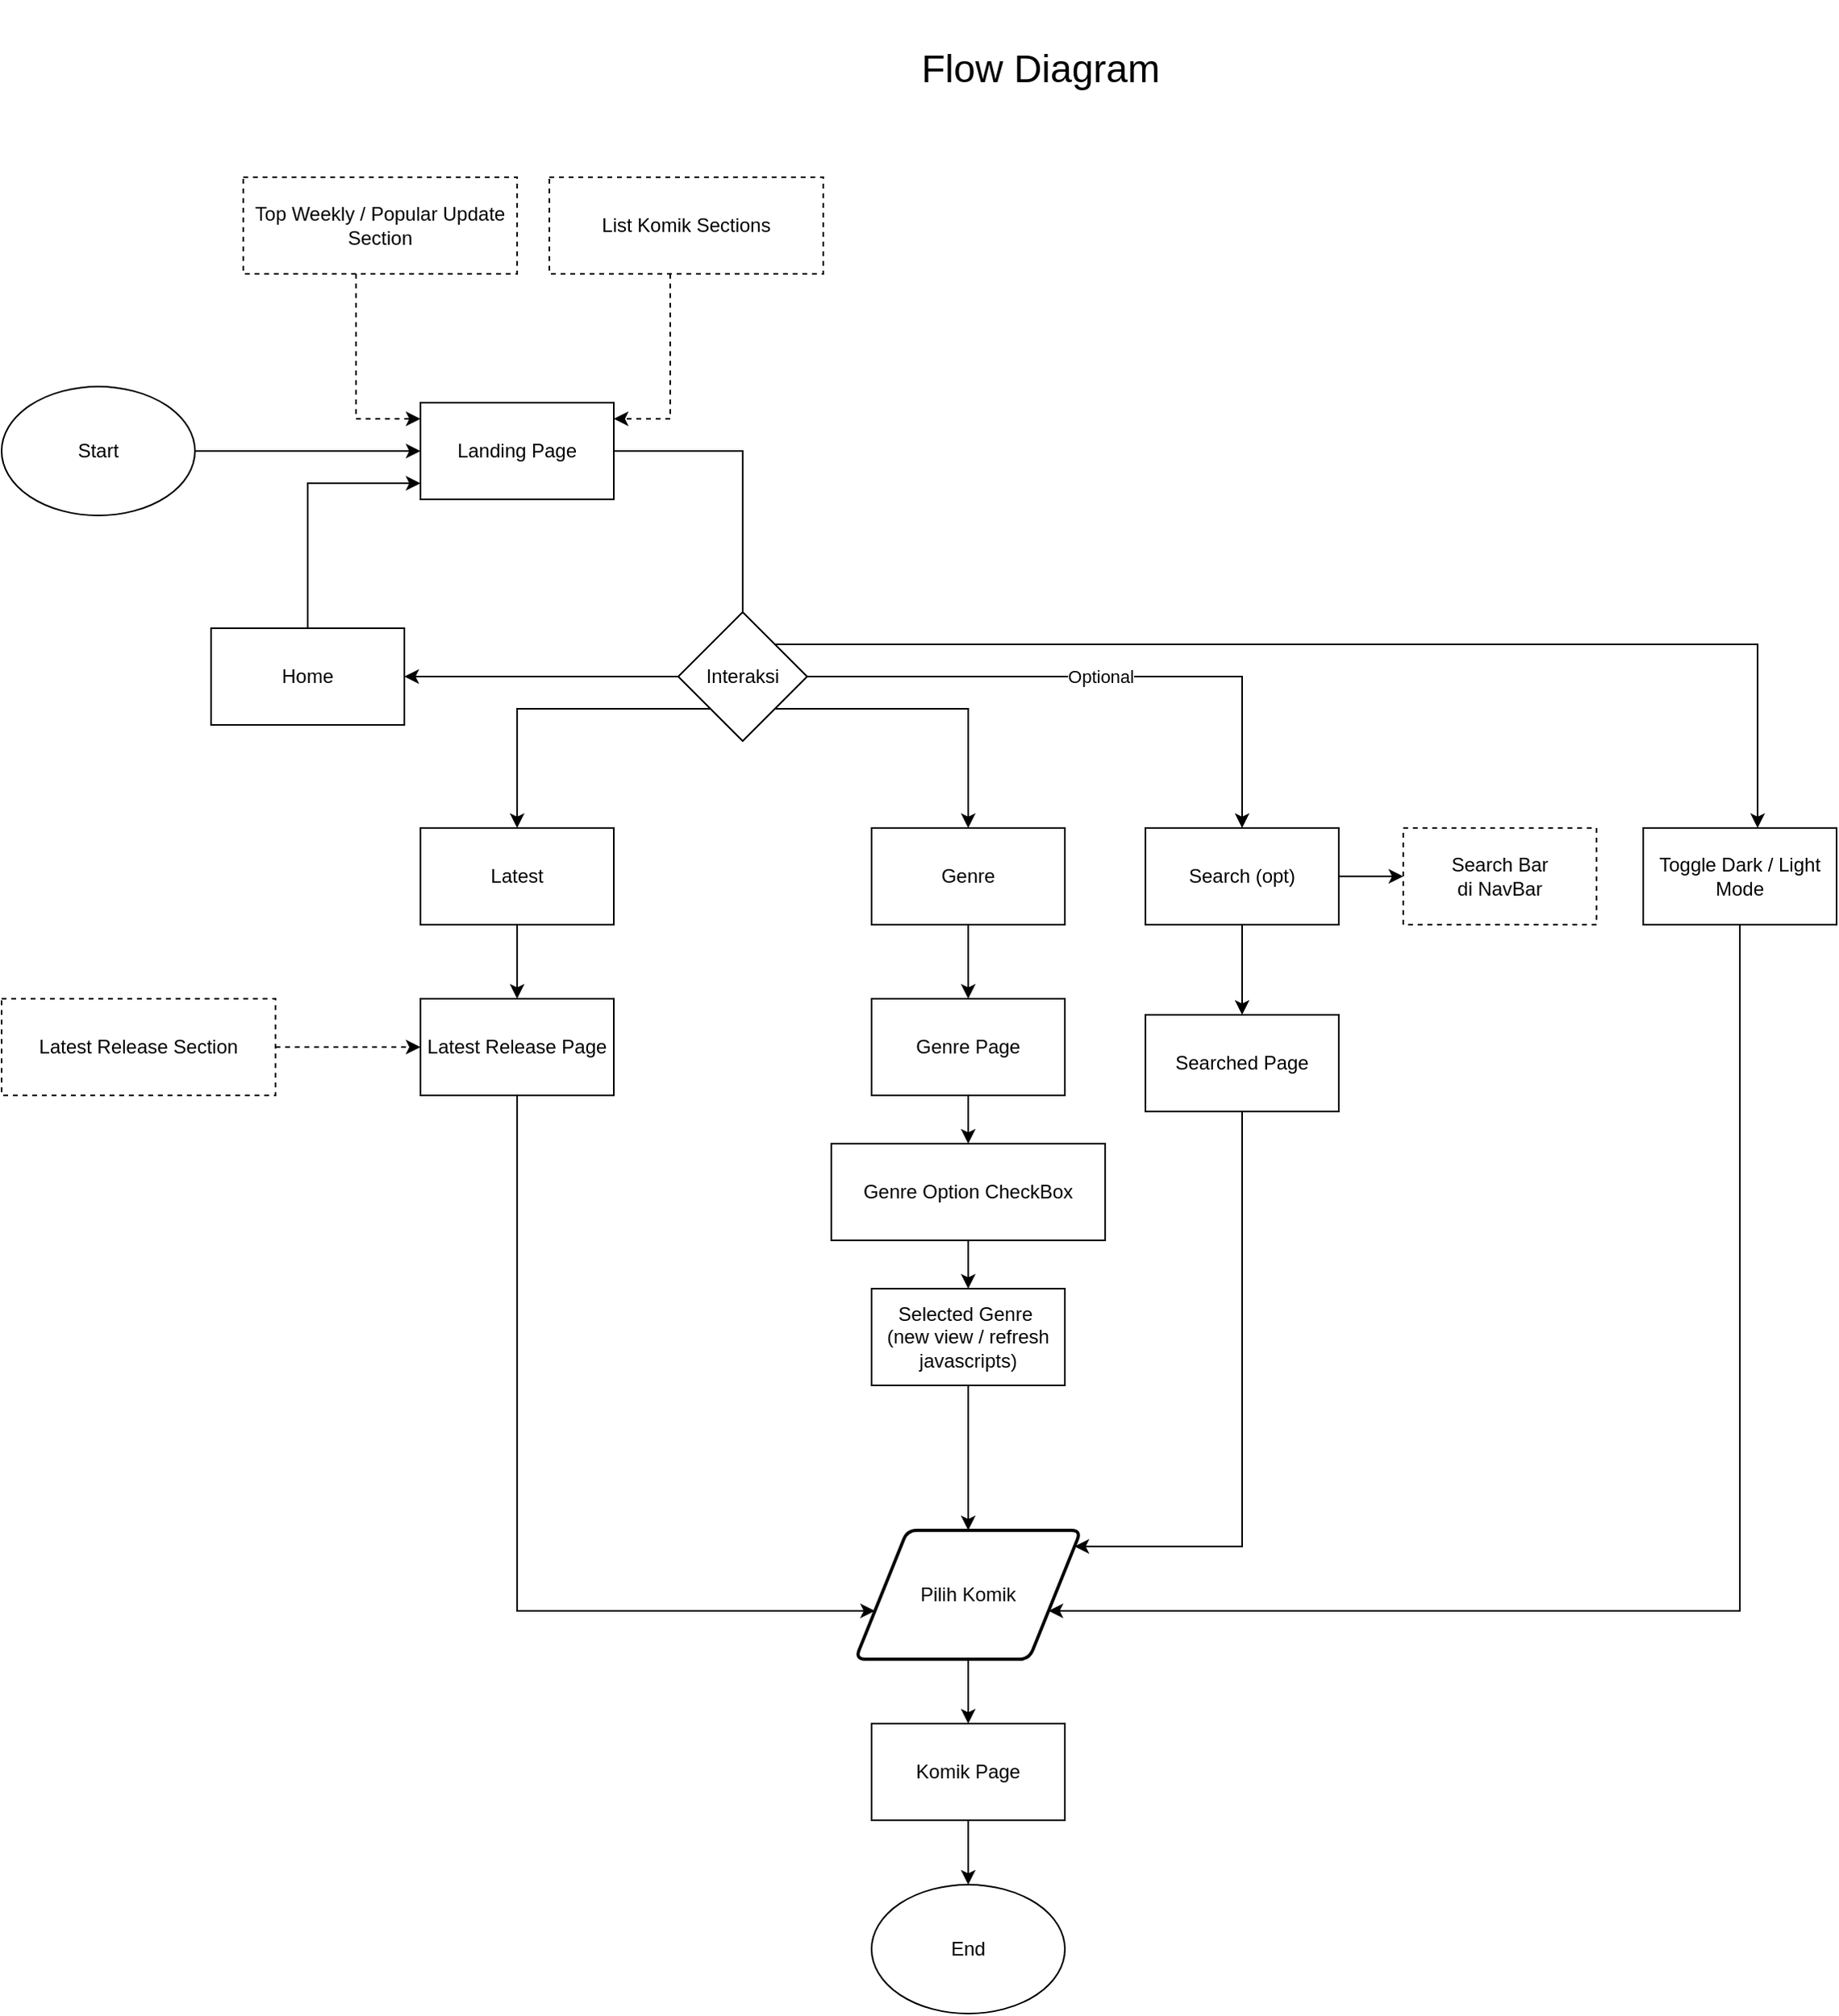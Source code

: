 <mxfile version="16.2.7" type="github" pages="4">
  <diagram id="ePNUbHzoW4_8l9nU514d" name="Versi Udin">
    <mxGraphModel dx="1038" dy="1412" grid="1" gridSize="10" guides="1" tooltips="1" connect="1" arrows="1" fold="1" page="1" pageScale="1" pageWidth="1169" pageHeight="827" math="0" shadow="0">
      <root>
        <mxCell id="0" />
        <mxCell id="1" parent="0" />
        <mxCell id="kMiHTYDZZpyBdGC1xFkN-4" style="edgeStyle=orthogonalEdgeStyle;rounded=0;orthogonalLoop=1;jettySize=auto;html=1;" parent="1" source="8VgA55fjGaG4Y_Ct-DbR-2" target="kMiHTYDZZpyBdGC1xFkN-3" edge="1">
          <mxGeometry relative="1" as="geometry" />
        </mxCell>
        <mxCell id="8VgA55fjGaG4Y_Ct-DbR-2" value="Start" style="ellipse;whiteSpace=wrap;html=1;" parent="1" vertex="1">
          <mxGeometry x="30" y="140" width="120" height="80" as="geometry" />
        </mxCell>
        <mxCell id="kMiHTYDZZpyBdGC1xFkN-2" value="End" style="ellipse;whiteSpace=wrap;html=1;" parent="1" vertex="1">
          <mxGeometry x="570" y="1070" width="120" height="80" as="geometry" />
        </mxCell>
        <mxCell id="kMiHTYDZZpyBdGC1xFkN-3" value="Landing Page" style="rounded=0;whiteSpace=wrap;html=1;" parent="1" vertex="1">
          <mxGeometry x="290" y="150" width="120" height="60" as="geometry" />
        </mxCell>
        <mxCell id="kMiHTYDZZpyBdGC1xFkN-14" style="edgeStyle=orthogonalEdgeStyle;rounded=0;orthogonalLoop=1;jettySize=auto;html=1;" parent="1" source="kMiHTYDZZpyBdGC1xFkN-6" target="kMiHTYDZZpyBdGC1xFkN-9" edge="1">
          <mxGeometry relative="1" as="geometry" />
        </mxCell>
        <mxCell id="kMiHTYDZZpyBdGC1xFkN-18" style="edgeStyle=orthogonalEdgeStyle;rounded=0;orthogonalLoop=1;jettySize=auto;html=1;" parent="1" source="kMiHTYDZZpyBdGC1xFkN-6" target="kMiHTYDZZpyBdGC1xFkN-10" edge="1">
          <mxGeometry relative="1" as="geometry">
            <Array as="points">
              <mxPoint x="350" y="340" />
            </Array>
          </mxGeometry>
        </mxCell>
        <mxCell id="kMiHTYDZZpyBdGC1xFkN-28" style="edgeStyle=orthogonalEdgeStyle;rounded=0;orthogonalLoop=1;jettySize=auto;html=1;" parent="1" source="kMiHTYDZZpyBdGC1xFkN-6" target="kMiHTYDZZpyBdGC1xFkN-12" edge="1">
          <mxGeometry relative="1" as="geometry">
            <Array as="points">
              <mxPoint x="630" y="340" />
            </Array>
          </mxGeometry>
        </mxCell>
        <mxCell id="kMiHTYDZZpyBdGC1xFkN-35" value="Optional" style="edgeStyle=orthogonalEdgeStyle;rounded=0;orthogonalLoop=1;jettySize=auto;html=1;" parent="1" source="kMiHTYDZZpyBdGC1xFkN-6" target="kMiHTYDZZpyBdGC1xFkN-11" edge="1">
          <mxGeometry relative="1" as="geometry" />
        </mxCell>
        <mxCell id="kMiHTYDZZpyBdGC1xFkN-40" style="edgeStyle=orthogonalEdgeStyle;rounded=0;orthogonalLoop=1;jettySize=auto;html=1;" parent="1" source="kMiHTYDZZpyBdGC1xFkN-6" target="kMiHTYDZZpyBdGC1xFkN-37" edge="1">
          <mxGeometry relative="1" as="geometry">
            <Array as="points">
              <mxPoint x="1120" y="300" />
            </Array>
          </mxGeometry>
        </mxCell>
        <mxCell id="kMiHTYDZZpyBdGC1xFkN-6" value="Interaksi" style="rhombus;whiteSpace=wrap;html=1;" parent="1" vertex="1">
          <mxGeometry x="450" y="280" width="80" height="80" as="geometry" />
        </mxCell>
        <mxCell id="kMiHTYDZZpyBdGC1xFkN-7" value="" style="edgeStyle=orthogonalEdgeStyle;rounded=0;orthogonalLoop=1;jettySize=auto;html=1;endArrow=none;" parent="1" source="kMiHTYDZZpyBdGC1xFkN-3" target="kMiHTYDZZpyBdGC1xFkN-6" edge="1">
          <mxGeometry relative="1" as="geometry">
            <mxPoint x="410" y="200" as="sourcePoint" />
            <mxPoint x="810" y="200" as="targetPoint" />
          </mxGeometry>
        </mxCell>
        <mxCell id="kMiHTYDZZpyBdGC1xFkN-13" style="edgeStyle=orthogonalEdgeStyle;rounded=0;orthogonalLoop=1;jettySize=auto;html=1;" parent="1" source="kMiHTYDZZpyBdGC1xFkN-9" target="kMiHTYDZZpyBdGC1xFkN-3" edge="1">
          <mxGeometry relative="1" as="geometry">
            <Array as="points">
              <mxPoint x="220" y="200" />
            </Array>
          </mxGeometry>
        </mxCell>
        <mxCell id="kMiHTYDZZpyBdGC1xFkN-9" value="Home" style="rounded=0;whiteSpace=wrap;html=1;" parent="1" vertex="1">
          <mxGeometry x="160" y="290" width="120" height="60" as="geometry" />
        </mxCell>
        <mxCell id="kMiHTYDZZpyBdGC1xFkN-25" style="edgeStyle=orthogonalEdgeStyle;rounded=0;orthogonalLoop=1;jettySize=auto;html=1;" parent="1" source="kMiHTYDZZpyBdGC1xFkN-10" target="kMiHTYDZZpyBdGC1xFkN-24" edge="1">
          <mxGeometry relative="1" as="geometry" />
        </mxCell>
        <mxCell id="kMiHTYDZZpyBdGC1xFkN-10" value="Latest" style="rounded=0;whiteSpace=wrap;html=1;" parent="1" vertex="1">
          <mxGeometry x="290" y="414" width="120" height="60" as="geometry" />
        </mxCell>
        <mxCell id="kMiHTYDZZpyBdGC1xFkN-39" style="edgeStyle=orthogonalEdgeStyle;rounded=0;orthogonalLoop=1;jettySize=auto;html=1;" parent="1" source="kMiHTYDZZpyBdGC1xFkN-11" target="kMiHTYDZZpyBdGC1xFkN-38" edge="1">
          <mxGeometry relative="1" as="geometry" />
        </mxCell>
        <mxCell id="bs5VgeTI5cgHpmReQU5e-3" style="edgeStyle=orthogonalEdgeStyle;rounded=0;orthogonalLoop=1;jettySize=auto;html=1;" parent="1" source="kMiHTYDZZpyBdGC1xFkN-11" target="bs5VgeTI5cgHpmReQU5e-1" edge="1">
          <mxGeometry relative="1" as="geometry">
            <Array as="points">
              <mxPoint x="800" y="510" />
              <mxPoint x="800" y="510" />
            </Array>
          </mxGeometry>
        </mxCell>
        <mxCell id="kMiHTYDZZpyBdGC1xFkN-11" value="Search (opt)" style="rounded=0;whiteSpace=wrap;html=1;" parent="1" vertex="1">
          <mxGeometry x="740" y="414" width="120" height="60" as="geometry" />
        </mxCell>
        <mxCell id="kMiHTYDZZpyBdGC1xFkN-30" style="edgeStyle=orthogonalEdgeStyle;rounded=0;orthogonalLoop=1;jettySize=auto;html=1;" parent="1" source="kMiHTYDZZpyBdGC1xFkN-12" target="kMiHTYDZZpyBdGC1xFkN-29" edge="1">
          <mxGeometry relative="1" as="geometry" />
        </mxCell>
        <mxCell id="kMiHTYDZZpyBdGC1xFkN-12" value="Genre" style="rounded=0;whiteSpace=wrap;html=1;" parent="1" vertex="1">
          <mxGeometry x="570" y="414" width="120" height="60" as="geometry" />
        </mxCell>
        <mxCell id="kMiHTYDZZpyBdGC1xFkN-16" style="edgeStyle=orthogonalEdgeStyle;rounded=0;orthogonalLoop=1;jettySize=auto;html=1;dashed=1;" parent="1" source="kMiHTYDZZpyBdGC1xFkN-15" target="kMiHTYDZZpyBdGC1xFkN-3" edge="1">
          <mxGeometry relative="1" as="geometry">
            <Array as="points">
              <mxPoint x="250" y="160" />
            </Array>
          </mxGeometry>
        </mxCell>
        <mxCell id="kMiHTYDZZpyBdGC1xFkN-15" value="Top Weekly / Popular Update&lt;br&gt;Section" style="rounded=0;whiteSpace=wrap;html=1;dashed=1;" parent="1" vertex="1">
          <mxGeometry x="180" y="10" width="170" height="60" as="geometry" />
        </mxCell>
        <mxCell id="kMiHTYDZZpyBdGC1xFkN-22" style="edgeStyle=orthogonalEdgeStyle;rounded=0;orthogonalLoop=1;jettySize=auto;html=1;dashed=1;" parent="1" source="kMiHTYDZZpyBdGC1xFkN-21" target="kMiHTYDZZpyBdGC1xFkN-3" edge="1">
          <mxGeometry relative="1" as="geometry">
            <Array as="points">
              <mxPoint x="445" y="160" />
            </Array>
          </mxGeometry>
        </mxCell>
        <mxCell id="kMiHTYDZZpyBdGC1xFkN-21" value="List Komik Sections" style="rounded=0;whiteSpace=wrap;html=1;dashed=1;" parent="1" vertex="1">
          <mxGeometry x="370" y="10" width="170" height="60" as="geometry" />
        </mxCell>
        <mxCell id="bs5VgeTI5cgHpmReQU5e-10" style="edgeStyle=orthogonalEdgeStyle;rounded=0;orthogonalLoop=1;jettySize=auto;html=1;" parent="1" source="kMiHTYDZZpyBdGC1xFkN-24" target="bs5VgeTI5cgHpmReQU5e-6" edge="1">
          <mxGeometry relative="1" as="geometry">
            <Array as="points">
              <mxPoint x="350" y="900" />
            </Array>
          </mxGeometry>
        </mxCell>
        <mxCell id="kMiHTYDZZpyBdGC1xFkN-24" value="Latest Release Page" style="rounded=0;whiteSpace=wrap;html=1;" parent="1" vertex="1">
          <mxGeometry x="290" y="520" width="120" height="60" as="geometry" />
        </mxCell>
        <mxCell id="kMiHTYDZZpyBdGC1xFkN-27" style="edgeStyle=orthogonalEdgeStyle;rounded=0;orthogonalLoop=1;jettySize=auto;html=1;dashed=1;" parent="1" source="kMiHTYDZZpyBdGC1xFkN-26" target="kMiHTYDZZpyBdGC1xFkN-24" edge="1">
          <mxGeometry relative="1" as="geometry" />
        </mxCell>
        <mxCell id="kMiHTYDZZpyBdGC1xFkN-26" value="Latest Release Section" style="rounded=0;whiteSpace=wrap;html=1;dashed=1;" parent="1" vertex="1">
          <mxGeometry x="30" y="520" width="170" height="60" as="geometry" />
        </mxCell>
        <mxCell id="kMiHTYDZZpyBdGC1xFkN-32" style="edgeStyle=orthogonalEdgeStyle;rounded=0;orthogonalLoop=1;jettySize=auto;html=1;" parent="1" source="kMiHTYDZZpyBdGC1xFkN-29" target="kMiHTYDZZpyBdGC1xFkN-31" edge="1">
          <mxGeometry relative="1" as="geometry" />
        </mxCell>
        <mxCell id="kMiHTYDZZpyBdGC1xFkN-29" value="Genre Page" style="rounded=0;whiteSpace=wrap;html=1;" parent="1" vertex="1">
          <mxGeometry x="570" y="520" width="120" height="60" as="geometry" />
        </mxCell>
        <mxCell id="kMiHTYDZZpyBdGC1xFkN-34" style="edgeStyle=orthogonalEdgeStyle;rounded=0;orthogonalLoop=1;jettySize=auto;html=1;" parent="1" source="kMiHTYDZZpyBdGC1xFkN-31" target="kMiHTYDZZpyBdGC1xFkN-33" edge="1">
          <mxGeometry relative="1" as="geometry" />
        </mxCell>
        <mxCell id="kMiHTYDZZpyBdGC1xFkN-31" value="Genre Option CheckBox" style="rounded=0;whiteSpace=wrap;html=1;" parent="1" vertex="1">
          <mxGeometry x="545" y="610" width="170" height="60" as="geometry" />
        </mxCell>
        <mxCell id="bs5VgeTI5cgHpmReQU5e-11" style="edgeStyle=orthogonalEdgeStyle;rounded=0;orthogonalLoop=1;jettySize=auto;html=1;" parent="1" source="kMiHTYDZZpyBdGC1xFkN-33" target="bs5VgeTI5cgHpmReQU5e-6" edge="1">
          <mxGeometry relative="1" as="geometry" />
        </mxCell>
        <mxCell id="kMiHTYDZZpyBdGC1xFkN-33" value="Selected Genre&amp;nbsp;&lt;br&gt;(new view / refresh javascripts)" style="rounded=0;whiteSpace=wrap;html=1;" parent="1" vertex="1">
          <mxGeometry x="570" y="700" width="120" height="60" as="geometry" />
        </mxCell>
        <mxCell id="bs5VgeTI5cgHpmReQU5e-13" style="edgeStyle=orthogonalEdgeStyle;rounded=0;orthogonalLoop=1;jettySize=auto;html=1;" parent="1" source="kMiHTYDZZpyBdGC1xFkN-37" target="bs5VgeTI5cgHpmReQU5e-6" edge="1">
          <mxGeometry relative="1" as="geometry">
            <Array as="points">
              <mxPoint x="1109" y="900" />
            </Array>
          </mxGeometry>
        </mxCell>
        <mxCell id="kMiHTYDZZpyBdGC1xFkN-37" value="Toggle Dark / Light Mode" style="rounded=0;whiteSpace=wrap;html=1;" parent="1" vertex="1">
          <mxGeometry x="1049" y="414" width="120" height="60" as="geometry" />
        </mxCell>
        <mxCell id="kMiHTYDZZpyBdGC1xFkN-38" value="Search Bar &lt;br&gt;di NavBar" style="rounded=0;whiteSpace=wrap;html=1;dashed=1;" parent="1" vertex="1">
          <mxGeometry x="900" y="414" width="120" height="60" as="geometry" />
        </mxCell>
        <mxCell id="7XAbnl3pH6e5_OB1Zdsj-1" value="&lt;font style=&quot;font-size: 24px&quot;&gt;Flow Diagram&lt;/font&gt;" style="text;html=1;strokeColor=none;fillColor=none;align=center;verticalAlign=middle;whiteSpace=wrap;rounded=0;" parent="1" vertex="1">
          <mxGeometry x="590" y="-100" width="170" height="85" as="geometry" />
        </mxCell>
        <mxCell id="bs5VgeTI5cgHpmReQU5e-12" style="edgeStyle=orthogonalEdgeStyle;rounded=0;orthogonalLoop=1;jettySize=auto;html=1;" parent="1" source="bs5VgeTI5cgHpmReQU5e-1" target="bs5VgeTI5cgHpmReQU5e-6" edge="1">
          <mxGeometry relative="1" as="geometry">
            <Array as="points">
              <mxPoint x="800" y="860" />
            </Array>
          </mxGeometry>
        </mxCell>
        <mxCell id="bs5VgeTI5cgHpmReQU5e-1" value="Searched Page" style="rounded=0;whiteSpace=wrap;html=1;" parent="1" vertex="1">
          <mxGeometry x="740" y="530" width="120" height="60" as="geometry" />
        </mxCell>
        <mxCell id="bs5VgeTI5cgHpmReQU5e-8" style="edgeStyle=orthogonalEdgeStyle;rounded=0;orthogonalLoop=1;jettySize=auto;html=1;" parent="1" source="bs5VgeTI5cgHpmReQU5e-6" target="bs5VgeTI5cgHpmReQU5e-7" edge="1">
          <mxGeometry relative="1" as="geometry" />
        </mxCell>
        <mxCell id="bs5VgeTI5cgHpmReQU5e-6" value="Pilih Komik" style="shape=parallelogram;html=1;strokeWidth=2;perimeter=parallelogramPerimeter;whiteSpace=wrap;rounded=1;arcSize=12;size=0.23;" parent="1" vertex="1">
          <mxGeometry x="560" y="850" width="140" height="80" as="geometry" />
        </mxCell>
        <mxCell id="bs5VgeTI5cgHpmReQU5e-9" style="edgeStyle=orthogonalEdgeStyle;rounded=0;orthogonalLoop=1;jettySize=auto;html=1;" parent="1" source="bs5VgeTI5cgHpmReQU5e-7" target="kMiHTYDZZpyBdGC1xFkN-2" edge="1">
          <mxGeometry relative="1" as="geometry" />
        </mxCell>
        <mxCell id="bs5VgeTI5cgHpmReQU5e-7" value="Komik Page" style="rounded=0;whiteSpace=wrap;html=1;" parent="1" vertex="1">
          <mxGeometry x="570" y="970" width="120" height="60" as="geometry" />
        </mxCell>
      </root>
    </mxGraphModel>
  </diagram>
  <diagram id="wrs3EeRe1XAoVPOYjwOV" name="Revisi Gancar">
    <mxGraphModel dx="1038" dy="1412" grid="1" gridSize="10" guides="1" tooltips="1" connect="1" arrows="1" fold="1" page="1" pageScale="1" pageWidth="1169" pageHeight="827" math="0" shadow="0">
      <root>
        <mxCell id="-s9eucsxa9xEwZDcNZ4z-0" />
        <mxCell id="-s9eucsxa9xEwZDcNZ4z-1" parent="-s9eucsxa9xEwZDcNZ4z-0" />
        <mxCell id="vg9nJpFWnxWM-hSxloU3-1" style="edgeStyle=orthogonalEdgeStyle;rounded=0;orthogonalLoop=1;jettySize=auto;html=1;" parent="-s9eucsxa9xEwZDcNZ4z-1" source="2ViUigGEDZJn4TwdmAPa-1" target="Yv9tj2laFGhS0HLxD6Iz-23" edge="1">
          <mxGeometry relative="1" as="geometry" />
        </mxCell>
        <mxCell id="2ViUigGEDZJn4TwdmAPa-1" value="Start" style="ellipse;whiteSpace=wrap;html=1;" parent="-s9eucsxa9xEwZDcNZ4z-1" vertex="1">
          <mxGeometry x="660" width="120" height="80" as="geometry" />
        </mxCell>
        <mxCell id="2ViUigGEDZJn4TwdmAPa-2" value="End" style="ellipse;whiteSpace=wrap;html=1;" parent="-s9eucsxa9xEwZDcNZ4z-1" vertex="1">
          <mxGeometry x="570" y="1124" width="120" height="80" as="geometry" />
        </mxCell>
        <mxCell id="vg9nJpFWnxWM-hSxloU3-3" style="edgeStyle=orthogonalEdgeStyle;rounded=0;orthogonalLoop=1;jettySize=auto;html=1;entryX=1;entryY=0.5;entryDx=0;entryDy=0;" parent="-s9eucsxa9xEwZDcNZ4z-1" source="2ViUigGEDZJn4TwdmAPa-3" target="Yv9tj2laFGhS0HLxD6Iz-38" edge="1">
          <mxGeometry relative="1" as="geometry" />
        </mxCell>
        <mxCell id="2ViUigGEDZJn4TwdmAPa-3" value="Home" style="rounded=0;whiteSpace=wrap;html=1;" parent="-s9eucsxa9xEwZDcNZ4z-1" vertex="1">
          <mxGeometry x="290" y="150" width="120" height="60" as="geometry" />
        </mxCell>
        <mxCell id="2ViUigGEDZJn4TwdmAPa-7" value="No" style="edgeStyle=orthogonalEdgeStyle;rounded=0;orthogonalLoop=1;jettySize=auto;html=1;entryX=0;entryY=0.5;entryDx=0;entryDy=0;" parent="-s9eucsxa9xEwZDcNZ4z-1" source="2ViUigGEDZJn4TwdmAPa-9" target="Yv9tj2laFGhS0HLxD6Iz-0" edge="1">
          <mxGeometry x="-0.1" y="10" relative="1" as="geometry">
            <mxPoint as="offset" />
          </mxGeometry>
        </mxCell>
        <mxCell id="Yv9tj2laFGhS0HLxD6Iz-1" value="Yes" style="edgeStyle=orthogonalEdgeStyle;rounded=0;orthogonalLoop=1;jettySize=auto;html=1;entryX=0.5;entryY=0;entryDx=0;entryDy=0;" parent="-s9eucsxa9xEwZDcNZ4z-1" source="2ViUigGEDZJn4TwdmAPa-9" target="Yv9tj2laFGhS0HLxD6Iz-26" edge="1">
          <mxGeometry y="-10" relative="1" as="geometry">
            <mxPoint x="10" y="-10" as="offset" />
          </mxGeometry>
        </mxCell>
        <mxCell id="2ViUigGEDZJn4TwdmAPa-9" value="Latest" style="rhombus;whiteSpace=wrap;html=1;" parent="-s9eucsxa9xEwZDcNZ4z-1" vertex="1">
          <mxGeometry x="310" y="414" width="80" height="80" as="geometry" />
        </mxCell>
        <mxCell id="2ViUigGEDZJn4TwdmAPa-16" value="Yes" style="edgeStyle=orthogonalEdgeStyle;rounded=0;orthogonalLoop=1;jettySize=auto;html=1;exitX=0.5;exitY=1;exitDx=0;exitDy=0;" parent="-s9eucsxa9xEwZDcNZ4z-1" source="Yv9tj2laFGhS0HLxD6Iz-20" target="2ViUigGEDZJn4TwdmAPa-39" edge="1">
          <mxGeometry y="-20" relative="1" as="geometry">
            <Array as="points" />
            <mxPoint x="860" y="310" as="sourcePoint" />
            <mxPoint as="offset" />
          </mxGeometry>
        </mxCell>
        <mxCell id="Yv9tj2laFGhS0HLxD6Iz-6" style="edgeStyle=orthogonalEdgeStyle;rounded=0;orthogonalLoop=1;jettySize=auto;html=1;" parent="-s9eucsxa9xEwZDcNZ4z-1" source="2ViUigGEDZJn4TwdmAPa-25" target="Yv9tj2laFGhS0HLxD6Iz-5" edge="1">
          <mxGeometry relative="1" as="geometry" />
        </mxCell>
        <mxCell id="2ViUigGEDZJn4TwdmAPa-25" value="Latest Release Page" style="rounded=0;whiteSpace=wrap;html=1;" parent="-s9eucsxa9xEwZDcNZ4z-1" vertex="1">
          <mxGeometry x="290" y="714" width="120" height="60" as="geometry" />
        </mxCell>
        <mxCell id="2ViUigGEDZJn4TwdmAPa-28" style="edgeStyle=orthogonalEdgeStyle;rounded=0;orthogonalLoop=1;jettySize=auto;html=1;entryX=0.5;entryY=0;entryDx=0;entryDy=0;" parent="-s9eucsxa9xEwZDcNZ4z-1" source="2ViUigGEDZJn4TwdmAPa-29" target="2ViUigGEDZJn4TwdmAPa-31" edge="1">
          <mxGeometry relative="1" as="geometry">
            <mxPoint x="630" y="624" as="targetPoint" />
          </mxGeometry>
        </mxCell>
        <mxCell id="2ViUigGEDZJn4TwdmAPa-29" value="Genre Page" style="rounded=0;whiteSpace=wrap;html=1;" parent="-s9eucsxa9xEwZDcNZ4z-1" vertex="1">
          <mxGeometry x="570" y="534" width="120" height="60" as="geometry" />
        </mxCell>
        <mxCell id="2ViUigGEDZJn4TwdmAPa-30" style="edgeStyle=orthogonalEdgeStyle;rounded=0;orthogonalLoop=1;jettySize=auto;html=1;" parent="-s9eucsxa9xEwZDcNZ4z-1" source="2ViUigGEDZJn4TwdmAPa-31" target="2ViUigGEDZJn4TwdmAPa-33" edge="1">
          <mxGeometry relative="1" as="geometry">
            <mxPoint x="630" y="684" as="sourcePoint" />
          </mxGeometry>
        </mxCell>
        <mxCell id="2ViUigGEDZJn4TwdmAPa-31" value="Genre Option CheckBox" style="rounded=0;whiteSpace=wrap;html=1;" parent="-s9eucsxa9xEwZDcNZ4z-1" vertex="1">
          <mxGeometry x="545" y="630" width="170" height="60" as="geometry" />
        </mxCell>
        <mxCell id="Yv9tj2laFGhS0HLxD6Iz-14" style="edgeStyle=orthogonalEdgeStyle;rounded=0;orthogonalLoop=1;jettySize=auto;html=1;entryX=0.5;entryY=0;entryDx=0;entryDy=0;" parent="-s9eucsxa9xEwZDcNZ4z-1" source="2ViUigGEDZJn4TwdmAPa-33" target="Yv9tj2laFGhS0HLxD6Iz-13" edge="1">
          <mxGeometry relative="1" as="geometry" />
        </mxCell>
        <mxCell id="2ViUigGEDZJn4TwdmAPa-33" value="Selected Genre&amp;nbsp;&lt;br&gt;(new view / refresh javascripts)" style="rounded=0;whiteSpace=wrap;html=1;" parent="-s9eucsxa9xEwZDcNZ4z-1" vertex="1">
          <mxGeometry x="570" y="714" width="120" height="60" as="geometry" />
        </mxCell>
        <mxCell id="Yv9tj2laFGhS0HLxD6Iz-19" style="edgeStyle=orthogonalEdgeStyle;rounded=0;orthogonalLoop=1;jettySize=auto;html=1;entryX=0.25;entryY=0;entryDx=0;entryDy=0;" parent="-s9eucsxa9xEwZDcNZ4z-1" source="2ViUigGEDZJn4TwdmAPa-35" target="2ViUigGEDZJn4TwdmAPa-3" edge="1">
          <mxGeometry relative="1" as="geometry">
            <mxPoint x="450" y="130" as="targetPoint" />
            <Array as="points">
              <mxPoint x="320" y="20" />
            </Array>
          </mxGeometry>
        </mxCell>
        <mxCell id="2ViUigGEDZJn4TwdmAPa-35" value="Darkmode" style="rounded=0;whiteSpace=wrap;html=1;" parent="-s9eucsxa9xEwZDcNZ4z-1" vertex="1">
          <mxGeometry x="70" y="-10" width="120" height="60" as="geometry" />
        </mxCell>
        <mxCell id="2ViUigGEDZJn4TwdmAPa-37" value="&lt;font style=&quot;font-size: 24px&quot;&gt;Flow Diagram&lt;/font&gt;" style="text;html=1;strokeColor=none;fillColor=none;align=center;verticalAlign=middle;whiteSpace=wrap;rounded=0;" parent="-s9eucsxa9xEwZDcNZ4z-1" vertex="1">
          <mxGeometry x="590" y="-100" width="170" height="85" as="geometry" />
        </mxCell>
        <mxCell id="Yv9tj2laFGhS0HLxD6Iz-18" style="edgeStyle=orthogonalEdgeStyle;rounded=0;orthogonalLoop=1;jettySize=auto;html=1;entryX=1;entryY=0.5;entryDx=0;entryDy=0;" parent="-s9eucsxa9xEwZDcNZ4z-1" source="2ViUigGEDZJn4TwdmAPa-39" target="Yv9tj2laFGhS0HLxD6Iz-7" edge="1">
          <mxGeometry relative="1" as="geometry">
            <Array as="points">
              <mxPoint x="860" y="954" />
            </Array>
          </mxGeometry>
        </mxCell>
        <mxCell id="2ViUigGEDZJn4TwdmAPa-39" value="Searched Page" style="rounded=0;whiteSpace=wrap;html=1;" parent="-s9eucsxa9xEwZDcNZ4z-1" vertex="1">
          <mxGeometry x="800" y="520" width="120" height="60" as="geometry" />
        </mxCell>
        <mxCell id="Yv9tj2laFGhS0HLxD6Iz-3" value="Yes" style="edgeStyle=orthogonalEdgeStyle;rounded=0;orthogonalLoop=1;jettySize=auto;html=1;entryX=0.5;entryY=0;entryDx=0;entryDy=0;" parent="-s9eucsxa9xEwZDcNZ4z-1" source="Yv9tj2laFGhS0HLxD6Iz-0" target="Yv9tj2laFGhS0HLxD6Iz-29" edge="1">
          <mxGeometry y="20" relative="1" as="geometry">
            <mxPoint as="offset" />
          </mxGeometry>
        </mxCell>
        <mxCell id="Yv9tj2laFGhS0HLxD6Iz-4" value="No" style="edgeStyle=orthogonalEdgeStyle;rounded=0;orthogonalLoop=1;jettySize=auto;html=1;entryX=0;entryY=0.5;entryDx=0;entryDy=0;" parent="-s9eucsxa9xEwZDcNZ4z-1" source="Yv9tj2laFGhS0HLxD6Iz-0" target="Yv9tj2laFGhS0HLxD6Iz-20" edge="1">
          <mxGeometry y="20" relative="1" as="geometry">
            <mxPoint x="860" y="250" as="targetPoint" />
            <mxPoint as="offset" />
          </mxGeometry>
        </mxCell>
        <mxCell id="Yv9tj2laFGhS0HLxD6Iz-0" value="&lt;span&gt;Genre&lt;/span&gt;" style="rhombus;whiteSpace=wrap;html=1;" parent="-s9eucsxa9xEwZDcNZ4z-1" vertex="1">
          <mxGeometry x="590" y="320" width="80" height="80" as="geometry" />
        </mxCell>
        <mxCell id="Yv9tj2laFGhS0HLxD6Iz-8" style="edgeStyle=orthogonalEdgeStyle;rounded=0;orthogonalLoop=1;jettySize=auto;html=1;entryX=0;entryY=0;entryDx=0;entryDy=0;" parent="-s9eucsxa9xEwZDcNZ4z-1" source="Yv9tj2laFGhS0HLxD6Iz-5" target="Yv9tj2laFGhS0HLxD6Iz-7" edge="1">
          <mxGeometry relative="1" as="geometry">
            <mxPoint x="390" y="954" as="targetPoint" />
            <Array as="points">
              <mxPoint x="350" y="929" />
            </Array>
          </mxGeometry>
        </mxCell>
        <mxCell id="Yv9tj2laFGhS0HLxD6Iz-5" value="Pilih Komik" style="rounded=0;whiteSpace=wrap;html=1;" parent="-s9eucsxa9xEwZDcNZ4z-1" vertex="1">
          <mxGeometry x="290" y="834" width="120" height="60" as="geometry" />
        </mxCell>
        <mxCell id="Yv9tj2laFGhS0HLxD6Iz-10" style="edgeStyle=orthogonalEdgeStyle;rounded=0;orthogonalLoop=1;jettySize=auto;html=1;entryX=0.5;entryY=0;entryDx=0;entryDy=0;" parent="-s9eucsxa9xEwZDcNZ4z-1" source="Yv9tj2laFGhS0HLxD6Iz-7" target="Yv9tj2laFGhS0HLxD6Iz-9" edge="1">
          <mxGeometry relative="1" as="geometry" />
        </mxCell>
        <mxCell id="Yv9tj2laFGhS0HLxD6Iz-7" value="Isi Komik" style="shape=parallelogram;html=1;strokeWidth=2;perimeter=parallelogramPerimeter;whiteSpace=wrap;rounded=1;arcSize=12;size=0.23;" parent="-s9eucsxa9xEwZDcNZ4z-1" vertex="1">
          <mxGeometry x="550" y="914" width="140" height="80" as="geometry" />
        </mxCell>
        <mxCell id="Yv9tj2laFGhS0HLxD6Iz-11" value="No" style="edgeStyle=orthogonalEdgeStyle;rounded=0;orthogonalLoop=1;jettySize=auto;html=1;entryX=0;entryY=0.5;entryDx=0;entryDy=0;" parent="-s9eucsxa9xEwZDcNZ4z-1" source="Yv9tj2laFGhS0HLxD6Iz-9" target="2ViUigGEDZJn4TwdmAPa-2" edge="1">
          <mxGeometry x="0.29" y="20" relative="1" as="geometry">
            <Array as="points">
              <mxPoint x="440" y="1164" />
            </Array>
            <mxPoint as="offset" />
          </mxGeometry>
        </mxCell>
        <mxCell id="Yv9tj2laFGhS0HLxD6Iz-12" value="Yes" style="edgeStyle=orthogonalEdgeStyle;rounded=0;orthogonalLoop=1;jettySize=auto;html=1;entryX=0.607;entryY=1.022;entryDx=0;entryDy=0;entryPerimeter=0;" parent="-s9eucsxa9xEwZDcNZ4z-1" source="Yv9tj2laFGhS0HLxD6Iz-9" target="Yv9tj2laFGhS0HLxD6Iz-7" edge="1">
          <mxGeometry relative="1" as="geometry" />
        </mxCell>
        <mxCell id="Yv9tj2laFGhS0HLxD6Iz-9" value="Pilih Chapter" style="rhombus;whiteSpace=wrap;html=1;" parent="-s9eucsxa9xEwZDcNZ4z-1" vertex="1">
          <mxGeometry x="400" y="1014" width="80" height="80" as="geometry" />
        </mxCell>
        <mxCell id="Yv9tj2laFGhS0HLxD6Iz-17" style="edgeStyle=orthogonalEdgeStyle;rounded=0;orthogonalLoop=1;jettySize=auto;html=1;" parent="-s9eucsxa9xEwZDcNZ4z-1" source="Yv9tj2laFGhS0HLxD6Iz-13" target="Yv9tj2laFGhS0HLxD6Iz-7" edge="1">
          <mxGeometry relative="1" as="geometry">
            <Array as="points">
              <mxPoint x="630" y="844" />
              <mxPoint x="630" y="844" />
            </Array>
          </mxGeometry>
        </mxCell>
        <mxCell id="Yv9tj2laFGhS0HLxD6Iz-13" value="Pilih Komik" style="rounded=0;whiteSpace=wrap;html=1;" parent="-s9eucsxa9xEwZDcNZ4z-1" vertex="1">
          <mxGeometry x="570" y="804" width="120" height="60" as="geometry" />
        </mxCell>
        <mxCell id="Yv9tj2laFGhS0HLxD6Iz-22" value="No" style="edgeStyle=orthogonalEdgeStyle;rounded=0;orthogonalLoop=1;jettySize=auto;html=1;entryX=1;entryY=0.5;entryDx=0;entryDy=0;" parent="-s9eucsxa9xEwZDcNZ4z-1" source="Yv9tj2laFGhS0HLxD6Iz-20" target="2ViUigGEDZJn4TwdmAPa-3" edge="1">
          <mxGeometry x="-0.02" y="-10" relative="1" as="geometry">
            <Array as="points">
              <mxPoint x="860" y="180" />
            </Array>
            <mxPoint as="offset" />
          </mxGeometry>
        </mxCell>
        <mxCell id="Yv9tj2laFGhS0HLxD6Iz-20" value="&lt;span&gt;Search (opt)&lt;/span&gt;" style="rhombus;whiteSpace=wrap;html=1;" parent="-s9eucsxa9xEwZDcNZ4z-1" vertex="1">
          <mxGeometry x="820" y="240" width="80" height="80" as="geometry" />
        </mxCell>
        <mxCell id="vg9nJpFWnxWM-hSxloU3-2" style="edgeStyle=orthogonalEdgeStyle;rounded=0;orthogonalLoop=1;jettySize=auto;html=1;entryX=0.5;entryY=0;entryDx=0;entryDy=0;" parent="-s9eucsxa9xEwZDcNZ4z-1" source="Yv9tj2laFGhS0HLxD6Iz-23" target="2ViUigGEDZJn4TwdmAPa-3" edge="1">
          <mxGeometry relative="1" as="geometry" />
        </mxCell>
        <mxCell id="Yv9tj2laFGhS0HLxD6Iz-23" value="Mengambil database" style="rounded=0;whiteSpace=wrap;html=1;" parent="-s9eucsxa9xEwZDcNZ4z-1" vertex="1">
          <mxGeometry x="440" y="10" width="120" height="60" as="geometry" />
        </mxCell>
        <mxCell id="Yv9tj2laFGhS0HLxD6Iz-36" style="edgeStyle=orthogonalEdgeStyle;rounded=0;orthogonalLoop=1;jettySize=auto;html=1;" parent="-s9eucsxa9xEwZDcNZ4z-1" source="Yv9tj2laFGhS0HLxD6Iz-26" target="2ViUigGEDZJn4TwdmAPa-25" edge="1">
          <mxGeometry relative="1" as="geometry" />
        </mxCell>
        <mxCell id="Yv9tj2laFGhS0HLxD6Iz-26" value="Mengambil database&lt;br&gt;Latest" style="rounded=0;whiteSpace=wrap;html=1;" parent="-s9eucsxa9xEwZDcNZ4z-1" vertex="1">
          <mxGeometry x="290" y="554" width="120" height="60" as="geometry" />
        </mxCell>
        <mxCell id="Yv9tj2laFGhS0HLxD6Iz-37" style="edgeStyle=orthogonalEdgeStyle;rounded=0;orthogonalLoop=1;jettySize=auto;html=1;entryX=0.5;entryY=0;entryDx=0;entryDy=0;" parent="-s9eucsxa9xEwZDcNZ4z-1" source="Yv9tj2laFGhS0HLxD6Iz-29" target="2ViUigGEDZJn4TwdmAPa-29" edge="1">
          <mxGeometry relative="1" as="geometry" />
        </mxCell>
        <mxCell id="Yv9tj2laFGhS0HLxD6Iz-29" value="Mengambil database&lt;br&gt;Genre" style="rounded=0;whiteSpace=wrap;html=1;" parent="-s9eucsxa9xEwZDcNZ4z-1" vertex="1">
          <mxGeometry x="570" y="434" width="120" height="60" as="geometry" />
        </mxCell>
        <mxCell id="Yv9tj2laFGhS0HLxD6Iz-34" value="Yes" style="edgeStyle=orthogonalEdgeStyle;rounded=0;orthogonalLoop=1;jettySize=auto;html=1;entryX=1;entryY=0.75;entryDx=0;entryDy=0;" parent="-s9eucsxa9xEwZDcNZ4z-1" source="Yv9tj2laFGhS0HLxD6Iz-32" target="2ViUigGEDZJn4TwdmAPa-3" edge="1">
          <mxGeometry relative="1" as="geometry">
            <Array as="points">
              <mxPoint x="480" y="195" />
            </Array>
          </mxGeometry>
        </mxCell>
        <mxCell id="Yv9tj2laFGhS0HLxD6Iz-35" value="Yes" style="edgeStyle=orthogonalEdgeStyle;rounded=0;orthogonalLoop=1;jettySize=auto;html=1;" parent="-s9eucsxa9xEwZDcNZ4z-1" source="Yv9tj2laFGhS0HLxD6Iz-32" target="2ViUigGEDZJn4TwdmAPa-9" edge="1">
          <mxGeometry relative="1" as="geometry">
            <Array as="points">
              <mxPoint x="480" y="340" />
              <mxPoint x="350" y="340" />
            </Array>
          </mxGeometry>
        </mxCell>
        <mxCell id="Yv9tj2laFGhS0HLxD6Iz-32" value="Home" style="rhombus;whiteSpace=wrap;html=1;" parent="-s9eucsxa9xEwZDcNZ4z-1" vertex="1">
          <mxGeometry x="440" y="250" width="80" height="80" as="geometry" />
        </mxCell>
        <mxCell id="Yv9tj2laFGhS0HLxD6Iz-40" value="Yes" style="edgeStyle=orthogonalEdgeStyle;rounded=0;orthogonalLoop=1;jettySize=auto;html=1;entryX=0;entryY=0.5;entryDx=0;entryDy=0;exitX=0;exitY=0.5;exitDx=0;exitDy=0;" parent="-s9eucsxa9xEwZDcNZ4z-1" source="Yv9tj2laFGhS0HLxD6Iz-38" target="2ViUigGEDZJn4TwdmAPa-35" edge="1">
          <mxGeometry x="-0.077" y="10" relative="1" as="geometry">
            <mxPoint as="offset" />
          </mxGeometry>
        </mxCell>
        <mxCell id="Yv9tj2laFGhS0HLxD6Iz-41" value="No" style="edgeStyle=orthogonalEdgeStyle;rounded=0;orthogonalLoop=1;jettySize=auto;html=1;entryX=0;entryY=0.5;entryDx=0;entryDy=0;" parent="-s9eucsxa9xEwZDcNZ4z-1" source="Yv9tj2laFGhS0HLxD6Iz-38" target="Yv9tj2laFGhS0HLxD6Iz-32" edge="1">
          <mxGeometry relative="1" as="geometry">
            <Array as="points">
              <mxPoint x="100" y="290" />
            </Array>
            <mxPoint x="290" y="310" as="targetPoint" />
          </mxGeometry>
        </mxCell>
        <mxCell id="Yv9tj2laFGhS0HLxD6Iz-38" value="&lt;span&gt;Toggle Darkmode&lt;/span&gt;" style="rhombus;whiteSpace=wrap;html=1;" parent="-s9eucsxa9xEwZDcNZ4z-1" vertex="1">
          <mxGeometry x="60" y="140" width="80" height="80" as="geometry" />
        </mxCell>
      </root>
    </mxGraphModel>
  </diagram>
  <diagram id="Qzln5m79aZUsCO0RVvLD" name="Revisi">
    <mxGraphModel dx="903" dy="509" grid="1" gridSize="10" guides="1" tooltips="1" connect="1" arrows="1" fold="1" page="1" pageScale="1" pageWidth="850" pageHeight="1100" math="0" shadow="0">
      <root>
        <mxCell id="rNtvKS-cBvaL4q9Csqa3-0" />
        <mxCell id="rNtvKS-cBvaL4q9Csqa3-1" parent="rNtvKS-cBvaL4q9Csqa3-0" />
        <mxCell id="rNtvKS-cBvaL4q9Csqa3-2" value="Start" style="ellipse;whiteSpace=wrap;html=1;" vertex="1" parent="rNtvKS-cBvaL4q9Csqa3-1">
          <mxGeometry x="110" y="140" width="120" height="80" as="geometry" />
        </mxCell>
        <mxCell id="rNtvKS-cBvaL4q9Csqa3-3" value="End" style="ellipse;whiteSpace=wrap;html=1;" vertex="1" parent="rNtvKS-cBvaL4q9Csqa3-1">
          <mxGeometry x="750" y="970" width="120" height="80" as="geometry" />
        </mxCell>
        <mxCell id="1n7oRfqlQLJ0B2eHQD-K-19" style="edgeStyle=elbowEdgeStyle;rounded=0;orthogonalLoop=1;jettySize=auto;html=1;entryX=0.5;entryY=0;entryDx=0;entryDy=0;elbow=vertical;" edge="1" parent="rNtvKS-cBvaL4q9Csqa3-1" source="rNtvKS-cBvaL4q9Csqa3-5" target="rNtvKS-cBvaL4q9Csqa3-8">
          <mxGeometry relative="1" as="geometry">
            <Array as="points">
              <mxPoint x="730" y="100" />
            </Array>
          </mxGeometry>
        </mxCell>
        <mxCell id="rNtvKS-cBvaL4q9Csqa3-5" value="Home Page" style="rounded=0;whiteSpace=wrap;html=1;" vertex="1" parent="rNtvKS-cBvaL4q9Csqa3-1">
          <mxGeometry x="300" y="150" width="120" height="60" as="geometry" />
        </mxCell>
        <mxCell id="rNtvKS-cBvaL4q9Csqa3-7" value="Yes" style="edgeStyle=orthogonalEdgeStyle;rounded=0;orthogonalLoop=1;jettySize=auto;html=1;" edge="1" parent="rNtvKS-cBvaL4q9Csqa3-1" source="rNtvKS-cBvaL4q9Csqa3-8" target="rNtvKS-cBvaL4q9Csqa3-11">
          <mxGeometry y="-10" relative="1" as="geometry">
            <mxPoint x="10" y="-10" as="offset" />
            <mxPoint x="1370" y="280" as="targetPoint" />
          </mxGeometry>
        </mxCell>
        <mxCell id="1n7oRfqlQLJ0B2eHQD-K-20" value="No" style="edgeStyle=orthogonalEdgeStyle;rounded=0;orthogonalLoop=1;jettySize=auto;html=1;fontSize=12;" edge="1" parent="rNtvKS-cBvaL4q9Csqa3-1" source="rNtvKS-cBvaL4q9Csqa3-8" target="rNtvKS-cBvaL4q9Csqa3-25">
          <mxGeometry relative="1" as="geometry" />
        </mxCell>
        <mxCell id="rNtvKS-cBvaL4q9Csqa3-8" value="&lt;font style=&quot;font-size: 12px&quot;&gt;Akses &lt;br&gt;Latest Release&lt;br&gt;&amp;nbsp;Page?&lt;/font&gt;" style="rhombus;whiteSpace=wrap;html=1;" vertex="1" parent="rNtvKS-cBvaL4q9Csqa3-1">
          <mxGeometry x="1225" y="145" width="110" height="70" as="geometry" />
        </mxCell>
        <mxCell id="rNtvKS-cBvaL4q9Csqa3-9" value="Yes" style="edgeStyle=orthogonalEdgeStyle;rounded=0;orthogonalLoop=1;jettySize=auto;html=1;" edge="1" parent="rNtvKS-cBvaL4q9Csqa3-1" source="rNtvKS-cBvaL4q9Csqa3-36" target="rNtvKS-cBvaL4q9Csqa3-22">
          <mxGeometry relative="1" as="geometry">
            <Array as="points" />
            <mxPoint x="930" y="10" as="sourcePoint" />
            <mxPoint as="offset" />
          </mxGeometry>
        </mxCell>
        <mxCell id="1n7oRfqlQLJ0B2eHQD-K-30" style="edgeStyle=elbowEdgeStyle;shape=connector;rounded=0;orthogonalLoop=1;jettySize=auto;elbow=vertical;html=1;labelBackgroundColor=default;fontFamily=Helvetica;fontSize=11;fontColor=default;endArrow=classic;strokeColor=default;" edge="1" parent="rNtvKS-cBvaL4q9Csqa3-1" source="rNtvKS-cBvaL4q9Csqa3-11" target="1n7oRfqlQLJ0B2eHQD-K-23">
          <mxGeometry relative="1" as="geometry">
            <Array as="points">
              <mxPoint x="880" y="670" />
            </Array>
          </mxGeometry>
        </mxCell>
        <mxCell id="rNtvKS-cBvaL4q9Csqa3-11" value="Menampilkan Semua Komik Berdasarkan Update Terbaru" style="rounded=0;whiteSpace=wrap;html=1;" vertex="1" parent="rNtvKS-cBvaL4q9Csqa3-1">
          <mxGeometry x="1225" y="260" width="110" height="60" as="geometry" />
        </mxCell>
        <mxCell id="rNtvKS-cBvaL4q9Csqa3-13" value="Menampilkan Semua Komik" style="rounded=0;whiteSpace=wrap;html=1;" vertex="1" parent="rNtvKS-cBvaL4q9Csqa3-1">
          <mxGeometry x="1036.25" y="260" width="107.5" height="60" as="geometry" />
        </mxCell>
        <mxCell id="rNtvKS-cBvaL4q9Csqa3-14" style="edgeStyle=orthogonalEdgeStyle;rounded=0;orthogonalLoop=1;jettySize=auto;html=1;" edge="1" parent="rNtvKS-cBvaL4q9Csqa3-1" source="rNtvKS-cBvaL4q9Csqa3-15" target="1n7oRfqlQLJ0B2eHQD-K-31">
          <mxGeometry relative="1" as="geometry">
            <mxPoint x="1278.75" y="394" as="sourcePoint" />
            <mxPoint x="948.75" y="360" as="targetPoint" />
          </mxGeometry>
        </mxCell>
        <mxCell id="rNtvKS-cBvaL4q9Csqa3-15" value="Menampilkan pilihan genre" style="rounded=0;whiteSpace=wrap;html=1;" vertex="1" parent="rNtvKS-cBvaL4q9Csqa3-1">
          <mxGeometry x="900" y="360" width="107.5" height="60" as="geometry" />
        </mxCell>
        <mxCell id="1n7oRfqlQLJ0B2eHQD-K-41" style="edgeStyle=orthogonalEdgeStyle;shape=connector;rounded=0;orthogonalLoop=1;jettySize=auto;html=1;labelBackgroundColor=default;fontFamily=Helvetica;fontSize=11;fontColor=default;endArrow=classic;strokeColor=default;elbow=vertical;" edge="1" parent="rNtvKS-cBvaL4q9Csqa3-1" source="rNtvKS-cBvaL4q9Csqa3-22" target="1n7oRfqlQLJ0B2eHQD-K-23">
          <mxGeometry relative="1" as="geometry" />
        </mxCell>
        <mxCell id="rNtvKS-cBvaL4q9Csqa3-22" value="Menampilkan Dropdown Setiap Kali Ketik Input" style="rounded=0;whiteSpace=wrap;html=1;" vertex="1" parent="rNtvKS-cBvaL4q9Csqa3-1">
          <mxGeometry x="725" y="260" width="110" height="60" as="geometry" />
        </mxCell>
        <mxCell id="rNtvKS-cBvaL4q9Csqa3-23" value="Yes" style="edgeStyle=orthogonalEdgeStyle;rounded=0;orthogonalLoop=1;jettySize=auto;html=1;" edge="1" parent="rNtvKS-cBvaL4q9Csqa3-1" source="rNtvKS-cBvaL4q9Csqa3-25" target="rNtvKS-cBvaL4q9Csqa3-13">
          <mxGeometry y="20" relative="1" as="geometry">
            <mxPoint as="offset" />
            <mxPoint x="1255" y="134" as="targetPoint" />
          </mxGeometry>
        </mxCell>
        <mxCell id="1n7oRfqlQLJ0B2eHQD-K-21" value="No" style="edgeStyle=orthogonalEdgeStyle;rounded=0;orthogonalLoop=1;jettySize=auto;html=1;fontSize=12;" edge="1" parent="rNtvKS-cBvaL4q9Csqa3-1" source="rNtvKS-cBvaL4q9Csqa3-25" target="rNtvKS-cBvaL4q9Csqa3-36">
          <mxGeometry relative="1" as="geometry" />
        </mxCell>
        <mxCell id="rNtvKS-cBvaL4q9Csqa3-25" value="&lt;span&gt;Akses&lt;br&gt;Genre&lt;br&gt;Page?&lt;br&gt;&lt;/span&gt;" style="rhombus;whiteSpace=wrap;html=1;" vertex="1" parent="rNtvKS-cBvaL4q9Csqa3-1">
          <mxGeometry x="1050" y="140" width="80" height="80" as="geometry" />
        </mxCell>
        <mxCell id="1n7oRfqlQLJ0B2eHQD-K-35" value="No" style="edgeStyle=orthogonalEdgeStyle;shape=connector;rounded=0;orthogonalLoop=1;jettySize=auto;elbow=vertical;html=1;labelBackgroundColor=default;fontFamily=Helvetica;fontSize=11;fontColor=default;endArrow=classic;strokeColor=default;" edge="1" parent="rNtvKS-cBvaL4q9Csqa3-1" source="rNtvKS-cBvaL4q9Csqa3-36" target="1n7oRfqlQLJ0B2eHQD-K-25">
          <mxGeometry relative="1" as="geometry">
            <Array as="points">
              <mxPoint x="480" y="180" />
              <mxPoint x="480" y="270" />
            </Array>
          </mxGeometry>
        </mxCell>
        <mxCell id="rNtvKS-cBvaL4q9Csqa3-36" value="&lt;span&gt;Search?&lt;/span&gt;" style="rhombus;whiteSpace=wrap;html=1;" vertex="1" parent="rNtvKS-cBvaL4q9Csqa3-1">
          <mxGeometry x="740" y="140" width="80" height="80" as="geometry" />
        </mxCell>
        <mxCell id="rNtvKS-cBvaL4q9Csqa3-37" style="edgeStyle=orthogonalEdgeStyle;rounded=0;orthogonalLoop=1;jettySize=auto;html=1;" edge="1" parent="rNtvKS-cBvaL4q9Csqa3-1" source="rNtvKS-cBvaL4q9Csqa3-2" target="rNtvKS-cBvaL4q9Csqa3-5">
          <mxGeometry relative="1" as="geometry">
            <mxPoint x="640" y="-70" as="sourcePoint" />
          </mxGeometry>
        </mxCell>
        <mxCell id="1n7oRfqlQLJ0B2eHQD-K-43" style="edgeStyle=orthogonalEdgeStyle;shape=connector;rounded=0;orthogonalLoop=1;jettySize=auto;html=1;labelBackgroundColor=default;fontFamily=Helvetica;fontSize=11;fontColor=default;endArrow=classic;strokeColor=default;elbow=vertical;" edge="1" parent="rNtvKS-cBvaL4q9Csqa3-1" source="1n7oRfqlQLJ0B2eHQD-K-23" target="1n7oRfqlQLJ0B2eHQD-K-42">
          <mxGeometry relative="1" as="geometry" />
        </mxCell>
        <mxCell id="1n7oRfqlQLJ0B2eHQD-K-23" value="Pilih Komik" style="shape=parallelogram;html=1;strokeWidth=1;perimeter=parallelogramPerimeter;whiteSpace=wrap;rounded=1;arcSize=12;size=0.23;fontSize=12;" vertex="1" parent="rNtvKS-cBvaL4q9Csqa3-1">
          <mxGeometry x="565" y="620" width="110" height="60" as="geometry" />
        </mxCell>
        <mxCell id="1n7oRfqlQLJ0B2eHQD-K-28" style="edgeStyle=orthogonalEdgeStyle;rounded=0;orthogonalLoop=1;jettySize=auto;html=1;fontSize=12;" edge="1" parent="rNtvKS-cBvaL4q9Csqa3-1" source="1n7oRfqlQLJ0B2eHQD-K-25" target="1n7oRfqlQLJ0B2eHQD-K-26">
          <mxGeometry relative="1" as="geometry" />
        </mxCell>
        <mxCell id="1n7oRfqlQLJ0B2eHQD-K-25" value="Menampilkan 4 Komik Pembaca Terbanyak" style="rounded=0;whiteSpace=wrap;html=1;" vertex="1" parent="rNtvKS-cBvaL4q9Csqa3-1">
          <mxGeometry x="300" y="240" width="120" height="60" as="geometry" />
        </mxCell>
        <mxCell id="1n7oRfqlQLJ0B2eHQD-K-29" style="edgeStyle=elbowEdgeStyle;rounded=0;orthogonalLoop=1;jettySize=auto;html=1;fontSize=12;elbow=vertical;" edge="1" parent="rNtvKS-cBvaL4q9Csqa3-1" source="1n7oRfqlQLJ0B2eHQD-K-26" target="1n7oRfqlQLJ0B2eHQD-K-23">
          <mxGeometry relative="1" as="geometry">
            <Array as="points">
              <mxPoint x="500" y="670" />
              <mxPoint x="500" y="650" />
            </Array>
          </mxGeometry>
        </mxCell>
        <mxCell id="1n7oRfqlQLJ0B2eHQD-K-26" value="Menampilkan Semua Komik" style="rounded=0;whiteSpace=wrap;html=1;" vertex="1" parent="rNtvKS-cBvaL4q9Csqa3-1">
          <mxGeometry x="300" y="330" width="120" height="60" as="geometry" />
        </mxCell>
        <mxCell id="1n7oRfqlQLJ0B2eHQD-K-33" style="edgeStyle=elbowEdgeStyle;shape=connector;rounded=0;orthogonalLoop=1;jettySize=auto;elbow=vertical;html=1;labelBackgroundColor=default;fontFamily=Helvetica;fontSize=11;fontColor=default;endArrow=classic;strokeColor=default;" edge="1" parent="rNtvKS-cBvaL4q9Csqa3-1" source="1n7oRfqlQLJ0B2eHQD-K-31" target="1n7oRfqlQLJ0B2eHQD-K-32">
          <mxGeometry relative="1" as="geometry" />
        </mxCell>
        <mxCell id="1n7oRfqlQLJ0B2eHQD-K-31" value="Pilih &lt;br&gt;(kumpulan)&lt;br&gt;Genre" style="shape=parallelogram;html=1;strokeWidth=1;perimeter=parallelogramPerimeter;whiteSpace=wrap;rounded=1;arcSize=12;size=0.23;fontSize=12;" vertex="1" parent="rNtvKS-cBvaL4q9Csqa3-1">
          <mxGeometry x="1033.75" y="360" width="110" height="60" as="geometry" />
        </mxCell>
        <mxCell id="1n7oRfqlQLJ0B2eHQD-K-39" style="edgeStyle=elbowEdgeStyle;shape=connector;rounded=0;orthogonalLoop=1;jettySize=auto;html=1;labelBackgroundColor=default;fontFamily=Helvetica;fontSize=11;fontColor=default;endArrow=classic;strokeColor=default;elbow=vertical;" edge="1" parent="rNtvKS-cBvaL4q9Csqa3-1" source="1n7oRfqlQLJ0B2eHQD-K-32" target="1n7oRfqlQLJ0B2eHQD-K-23">
          <mxGeometry relative="1" as="geometry">
            <Array as="points">
              <mxPoint x="860" y="650" />
            </Array>
          </mxGeometry>
        </mxCell>
        <mxCell id="1n7oRfqlQLJ0B2eHQD-K-32" value="Menampilkan Komik Berdasarkan pilihan(kumpulan)&amp;nbsp;&lt;br&gt;Genre" style="rounded=0;whiteSpace=wrap;html=1;" vertex="1" parent="rNtvKS-cBvaL4q9Csqa3-1">
          <mxGeometry x="1035" y="460" width="107.5" height="60" as="geometry" />
        </mxCell>
        <mxCell id="1n7oRfqlQLJ0B2eHQD-K-36" value="Yes" style="edgeStyle=elbowEdgeStyle;shape=connector;rounded=0;orthogonalLoop=1;jettySize=auto;html=1;labelBackgroundColor=default;fontFamily=Helvetica;fontSize=11;fontColor=default;endArrow=classic;strokeColor=default;entryX=0.96;entryY=0.18;entryDx=0;entryDy=0;entryPerimeter=0;" edge="1" parent="rNtvKS-cBvaL4q9Csqa3-1" source="1n7oRfqlQLJ0B2eHQD-K-34" target="1n7oRfqlQLJ0B2eHQD-K-23">
          <mxGeometry x="0.01" relative="1" as="geometry">
            <Array as="points">
              <mxPoint x="860" y="460" />
            </Array>
            <mxPoint as="offset" />
          </mxGeometry>
        </mxCell>
        <mxCell id="1n7oRfqlQLJ0B2eHQD-K-37" style="edgeStyle=orthogonalEdgeStyle;shape=connector;rounded=0;orthogonalLoop=1;jettySize=auto;html=1;labelBackgroundColor=default;fontFamily=Helvetica;fontSize=11;fontColor=default;endArrow=classic;strokeColor=default;elbow=vertical;" edge="1" parent="rNtvKS-cBvaL4q9Csqa3-1" source="1n7oRfqlQLJ0B2eHQD-K-34" target="rNtvKS-cBvaL4q9Csqa3-13">
          <mxGeometry relative="1" as="geometry" />
        </mxCell>
        <mxCell id="1n7oRfqlQLJ0B2eHQD-K-38" value="No" style="edgeStyle=orthogonalEdgeStyle;shape=connector;rounded=0;orthogonalLoop=1;jettySize=auto;html=1;labelBackgroundColor=default;fontFamily=Helvetica;fontSize=11;fontColor=default;endArrow=classic;strokeColor=default;elbow=vertical;" edge="1" parent="rNtvKS-cBvaL4q9Csqa3-1" source="1n7oRfqlQLJ0B2eHQD-K-34" target="rNtvKS-cBvaL4q9Csqa3-15">
          <mxGeometry x="-0.36" y="-15" relative="1" as="geometry">
            <mxPoint as="offset" />
          </mxGeometry>
        </mxCell>
        <mxCell id="1n7oRfqlQLJ0B2eHQD-K-34" value="&lt;span&gt;Milih Komik ?&lt;/span&gt;" style="rhombus;whiteSpace=wrap;html=1;" vertex="1" parent="rNtvKS-cBvaL4q9Csqa3-1">
          <mxGeometry x="915" y="250" width="80" height="80" as="geometry" />
        </mxCell>
        <mxCell id="1n7oRfqlQLJ0B2eHQD-K-46" style="edgeStyle=orthogonalEdgeStyle;shape=connector;rounded=0;orthogonalLoop=1;jettySize=auto;html=1;labelBackgroundColor=default;fontFamily=Helvetica;fontSize=11;fontColor=default;endArrow=classic;strokeColor=default;elbow=vertical;" edge="1" parent="rNtvKS-cBvaL4q9Csqa3-1" source="1n7oRfqlQLJ0B2eHQD-K-42" target="1n7oRfqlQLJ0B2eHQD-K-45">
          <mxGeometry relative="1" as="geometry" />
        </mxCell>
        <mxCell id="1n7oRfqlQLJ0B2eHQD-K-42" value="Membuka Page Detail (berdasarkan komik yang dipilih)" style="rounded=0;whiteSpace=wrap;html=1;" vertex="1" parent="rNtvKS-cBvaL4q9Csqa3-1">
          <mxGeometry x="566.25" y="710" width="107.5" height="60" as="geometry" />
        </mxCell>
        <mxCell id="1n7oRfqlQLJ0B2eHQD-K-48" style="edgeStyle=orthogonalEdgeStyle;shape=connector;rounded=0;orthogonalLoop=1;jettySize=auto;html=1;labelBackgroundColor=default;fontFamily=Helvetica;fontSize=11;fontColor=default;endArrow=classic;strokeColor=default;elbow=vertical;" edge="1" parent="rNtvKS-cBvaL4q9Csqa3-1" source="1n7oRfqlQLJ0B2eHQD-K-45" target="1n7oRfqlQLJ0B2eHQD-K-47">
          <mxGeometry relative="1" as="geometry" />
        </mxCell>
        <mxCell id="1n7oRfqlQLJ0B2eHQD-K-45" value="Menampilkan data detail komik, beserta list (link) chapter" style="rounded=0;whiteSpace=wrap;html=1;" vertex="1" parent="rNtvKS-cBvaL4q9Csqa3-1">
          <mxGeometry x="727.5" y="710" width="107.5" height="60" as="geometry" />
        </mxCell>
        <mxCell id="1n7oRfqlQLJ0B2eHQD-K-50" style="edgeStyle=orthogonalEdgeStyle;shape=connector;rounded=0;orthogonalLoop=1;jettySize=auto;html=1;labelBackgroundColor=default;fontFamily=Helvetica;fontSize=11;fontColor=default;endArrow=classic;strokeColor=default;elbow=vertical;" edge="1" parent="rNtvKS-cBvaL4q9Csqa3-1" source="1n7oRfqlQLJ0B2eHQD-K-47" target="1n7oRfqlQLJ0B2eHQD-K-49">
          <mxGeometry relative="1" as="geometry" />
        </mxCell>
        <mxCell id="1n7oRfqlQLJ0B2eHQD-K-47" value="Pilih Chapter" style="shape=parallelogram;html=1;strokeWidth=1;perimeter=parallelogramPerimeter;whiteSpace=wrap;rounded=1;arcSize=12;size=0.23;fontSize=12;" vertex="1" parent="rNtvKS-cBvaL4q9Csqa3-1">
          <mxGeometry x="890" y="710" width="110" height="60" as="geometry" />
        </mxCell>
        <mxCell id="1n7oRfqlQLJ0B2eHQD-K-58" style="edgeStyle=orthogonalEdgeStyle;shape=connector;rounded=0;orthogonalLoop=1;jettySize=auto;html=1;labelBackgroundColor=default;fontFamily=Helvetica;fontSize=11;fontColor=default;endArrow=classic;strokeColor=default;elbow=vertical;" edge="1" parent="rNtvKS-cBvaL4q9Csqa3-1" source="1n7oRfqlQLJ0B2eHQD-K-49" target="1n7oRfqlQLJ0B2eHQD-K-52">
          <mxGeometry relative="1" as="geometry" />
        </mxCell>
        <mxCell id="1n7oRfqlQLJ0B2eHQD-K-49" value="View Komik yang dibaca += 1" style="rounded=0;whiteSpace=wrap;html=1;" vertex="1" parent="rNtvKS-cBvaL4q9Csqa3-1">
          <mxGeometry x="891.25" y="830" width="107.5" height="60" as="geometry" />
        </mxCell>
        <mxCell id="1n7oRfqlQLJ0B2eHQD-K-55" style="edgeStyle=orthogonalEdgeStyle;shape=connector;rounded=0;orthogonalLoop=1;jettySize=auto;html=1;labelBackgroundColor=default;fontFamily=Helvetica;fontSize=11;fontColor=default;endArrow=classic;strokeColor=default;elbow=vertical;" edge="1" parent="rNtvKS-cBvaL4q9Csqa3-1" source="1n7oRfqlQLJ0B2eHQD-K-51" target="1n7oRfqlQLJ0B2eHQD-K-78">
          <mxGeometry relative="1" as="geometry">
            <mxPoint x="507.5" y="860" as="targetPoint" />
          </mxGeometry>
        </mxCell>
        <mxCell id="1n7oRfqlQLJ0B2eHQD-K-51" value="Menampilkan keseluruhan gambar chapter" style="rounded=0;whiteSpace=wrap;html=1;" vertex="1" parent="rNtvKS-cBvaL4q9Csqa3-1">
          <mxGeometry x="566.25" y="830" width="107.5" height="60" as="geometry" />
        </mxCell>
        <mxCell id="1n7oRfqlQLJ0B2eHQD-K-59" style="edgeStyle=orthogonalEdgeStyle;shape=connector;rounded=0;orthogonalLoop=1;jettySize=auto;html=1;labelBackgroundColor=default;fontFamily=Helvetica;fontSize=11;fontColor=default;endArrow=classic;strokeColor=default;elbow=vertical;" edge="1" parent="rNtvKS-cBvaL4q9Csqa3-1" source="1n7oRfqlQLJ0B2eHQD-K-52" target="1n7oRfqlQLJ0B2eHQD-K-51">
          <mxGeometry relative="1" as="geometry" />
        </mxCell>
        <mxCell id="1n7oRfqlQLJ0B2eHQD-K-52" value="Membuka Page Chapter&amp;nbsp;yang dipilih" style="rounded=0;whiteSpace=wrap;html=1;" vertex="1" parent="rNtvKS-cBvaL4q9Csqa3-1">
          <mxGeometry x="726.25" y="830" width="107.5" height="60" as="geometry" />
        </mxCell>
        <mxCell id="1n7oRfqlQLJ0B2eHQD-K-56" style="edgeStyle=orthogonalEdgeStyle;shape=connector;rounded=0;orthogonalLoop=1;jettySize=auto;html=1;labelBackgroundColor=default;fontFamily=Helvetica;fontSize=11;fontColor=default;endArrow=classic;strokeColor=default;elbow=vertical;" edge="1" parent="rNtvKS-cBvaL4q9Csqa3-1" source="1n7oRfqlQLJ0B2eHQD-K-78" target="1n7oRfqlQLJ0B2eHQD-K-77">
          <mxGeometry relative="1" as="geometry">
            <mxPoint x="400" y="860" as="sourcePoint" />
            <mxPoint x="347.5" y="860" as="targetPoint" />
          </mxGeometry>
        </mxCell>
        <mxCell id="1n7oRfqlQLJ0B2eHQD-K-61" style="edgeStyle=orthogonalEdgeStyle;shape=connector;rounded=0;orthogonalLoop=1;jettySize=auto;html=1;labelBackgroundColor=default;fontFamily=Helvetica;fontSize=11;fontColor=default;endArrow=classic;strokeColor=default;elbow=vertical;" edge="1" parent="rNtvKS-cBvaL4q9Csqa3-1" source="1n7oRfqlQLJ0B2eHQD-K-77" target="1n7oRfqlQLJ0B2eHQD-K-60">
          <mxGeometry relative="1" as="geometry">
            <mxPoint x="293.783" y="890" as="sourcePoint" />
          </mxGeometry>
        </mxCell>
        <mxCell id="1n7oRfqlQLJ0B2eHQD-K-68" value="Yes" style="edgeStyle=orthogonalEdgeStyle;shape=connector;rounded=0;orthogonalLoop=1;jettySize=auto;html=1;labelBackgroundColor=default;fontFamily=Helvetica;fontSize=11;fontColor=default;endArrow=classic;strokeColor=default;elbow=vertical;" edge="1" parent="rNtvKS-cBvaL4q9Csqa3-1" source="1n7oRfqlQLJ0B2eHQD-K-60" target="1n7oRfqlQLJ0B2eHQD-K-63">
          <mxGeometry relative="1" as="geometry" />
        </mxCell>
        <mxCell id="1n7oRfqlQLJ0B2eHQD-K-76" value="No" style="edgeStyle=orthogonalEdgeStyle;shape=connector;rounded=0;orthogonalLoop=1;jettySize=auto;html=1;labelBackgroundColor=default;fontFamily=Helvetica;fontSize=11;fontColor=default;endArrow=classic;strokeColor=default;elbow=vertical;" edge="1" parent="rNtvKS-cBvaL4q9Csqa3-1" source="1n7oRfqlQLJ0B2eHQD-K-60" target="1n7oRfqlQLJ0B2eHQD-K-62">
          <mxGeometry relative="1" as="geometry" />
        </mxCell>
        <mxCell id="1n7oRfqlQLJ0B2eHQD-K-60" value="&lt;span&gt;Milih chapter tertentu ?&lt;/span&gt;" style="rhombus;whiteSpace=wrap;html=1;" vertex="1" parent="rNtvKS-cBvaL4q9Csqa3-1">
          <mxGeometry x="241.88" y="920" width="106.25" height="80" as="geometry" />
        </mxCell>
        <mxCell id="1n7oRfqlQLJ0B2eHQD-K-67" value="Yes" style="edgeStyle=orthogonalEdgeStyle;shape=connector;rounded=0;orthogonalLoop=1;jettySize=auto;html=1;labelBackgroundColor=default;fontFamily=Helvetica;fontSize=11;fontColor=default;endArrow=classic;strokeColor=default;elbow=vertical;" edge="1" parent="rNtvKS-cBvaL4q9Csqa3-1" source="1n7oRfqlQLJ0B2eHQD-K-62" target="1n7oRfqlQLJ0B2eHQD-K-65">
          <mxGeometry relative="1" as="geometry" />
        </mxCell>
        <mxCell id="1n7oRfqlQLJ0B2eHQD-K-74" value="No" style="edgeStyle=orthogonalEdgeStyle;shape=connector;rounded=0;orthogonalLoop=1;jettySize=auto;html=1;labelBackgroundColor=default;fontFamily=Helvetica;fontSize=11;fontColor=default;endArrow=classic;strokeColor=default;elbow=vertical;" edge="1" parent="rNtvKS-cBvaL4q9Csqa3-1" source="1n7oRfqlQLJ0B2eHQD-K-62" target="1n7oRfqlQLJ0B2eHQD-K-64">
          <mxGeometry relative="1" as="geometry" />
        </mxCell>
        <mxCell id="1n7oRfqlQLJ0B2eHQD-K-62" value="&lt;span&gt;Milih &lt;br&gt;next chapter ?&lt;/span&gt;" style="rhombus;whiteSpace=wrap;html=1;" vertex="1" parent="rNtvKS-cBvaL4q9Csqa3-1">
          <mxGeometry x="241.88" y="1030" width="106.25" height="80" as="geometry" />
        </mxCell>
        <mxCell id="1n7oRfqlQLJ0B2eHQD-K-79" style="edgeStyle=orthogonalEdgeStyle;shape=connector;rounded=0;orthogonalLoop=1;jettySize=auto;html=1;labelBackgroundColor=default;fontFamily=Helvetica;fontSize=11;fontColor=default;endArrow=classic;strokeColor=default;elbow=vertical;" edge="1" parent="rNtvKS-cBvaL4q9Csqa3-1" source="1n7oRfqlQLJ0B2eHQD-K-63" target="1n7oRfqlQLJ0B2eHQD-K-51">
          <mxGeometry relative="1" as="geometry" />
        </mxCell>
        <mxCell id="1n7oRfqlQLJ0B2eHQD-K-63" value="Membuka Page Chapter&amp;nbsp;yang dipilih pada list chapter" style="rounded=0;whiteSpace=wrap;html=1;" vertex="1" parent="rNtvKS-cBvaL4q9Csqa3-1">
          <mxGeometry x="400" y="930" width="107.5" height="60" as="geometry" />
        </mxCell>
        <mxCell id="1n7oRfqlQLJ0B2eHQD-K-69" value="Yes" style="edgeStyle=orthogonalEdgeStyle;shape=connector;rounded=0;orthogonalLoop=1;jettySize=auto;html=1;labelBackgroundColor=default;fontFamily=Helvetica;fontSize=11;fontColor=default;endArrow=classic;strokeColor=default;elbow=vertical;" edge="1" parent="rNtvKS-cBvaL4q9Csqa3-1" source="1n7oRfqlQLJ0B2eHQD-K-64" target="1n7oRfqlQLJ0B2eHQD-K-66">
          <mxGeometry relative="1" as="geometry" />
        </mxCell>
        <mxCell id="1n7oRfqlQLJ0B2eHQD-K-80" style="edgeStyle=orthogonalEdgeStyle;shape=connector;rounded=0;orthogonalLoop=1;jettySize=auto;html=1;labelBackgroundColor=default;fontFamily=Helvetica;fontSize=11;fontColor=default;endArrow=classic;strokeColor=default;elbow=vertical;" edge="1" parent="rNtvKS-cBvaL4q9Csqa3-1" source="1n7oRfqlQLJ0B2eHQD-K-64" target="rNtvKS-cBvaL4q9Csqa3-3">
          <mxGeometry relative="1" as="geometry">
            <Array as="points">
              <mxPoint x="295" y="1260" />
              <mxPoint x="810" y="1260" />
            </Array>
          </mxGeometry>
        </mxCell>
        <mxCell id="1n7oRfqlQLJ0B2eHQD-K-64" value="&lt;span&gt;Milih previous chapter ?&lt;/span&gt;" style="rhombus;whiteSpace=wrap;html=1;" vertex="1" parent="rNtvKS-cBvaL4q9Csqa3-1">
          <mxGeometry x="241.88" y="1140" width="106.25" height="80" as="geometry" />
        </mxCell>
        <mxCell id="1n7oRfqlQLJ0B2eHQD-K-65" value="Membuka Page Chapter setelahnya" style="rounded=0;whiteSpace=wrap;html=1;" vertex="1" parent="rNtvKS-cBvaL4q9Csqa3-1">
          <mxGeometry x="400" y="1040" width="107.5" height="60" as="geometry" />
        </mxCell>
        <mxCell id="1n7oRfqlQLJ0B2eHQD-K-66" value="Membuka Page Chapter sebelumnya" style="rounded=0;whiteSpace=wrap;html=1;" vertex="1" parent="rNtvKS-cBvaL4q9Csqa3-1">
          <mxGeometry x="400" y="1150" width="107.5" height="60" as="geometry" />
        </mxCell>
        <mxCell id="1n7oRfqlQLJ0B2eHQD-K-77" value="Menampilkan opsi list (link) chapter" style="rounded=0;whiteSpace=wrap;html=1;" vertex="1" parent="rNtvKS-cBvaL4q9Csqa3-1">
          <mxGeometry x="240.63" y="830" width="107.5" height="60" as="geometry" />
        </mxCell>
        <mxCell id="1n7oRfqlQLJ0B2eHQD-K-78" value="Menampilkan tombol next chapter &amp;amp; previous chapter" style="rounded=0;whiteSpace=wrap;html=1;" vertex="1" parent="rNtvKS-cBvaL4q9Csqa3-1">
          <mxGeometry x="400" y="830" width="107.5" height="60" as="geometry" />
        </mxCell>
        <mxCell id="tdYFz_yfnExaPL_nhRON-0" style="edgeStyle=orthogonalEdgeStyle;shape=connector;rounded=0;orthogonalLoop=1;jettySize=auto;html=1;labelBackgroundColor=default;fontFamily=Helvetica;fontSize=11;fontColor=default;endArrow=classic;strokeColor=default;elbow=vertical;" edge="1" parent="rNtvKS-cBvaL4q9Csqa3-1">
          <mxGeometry relative="1" as="geometry">
            <mxPoint x="507.5" y="1070" as="sourcePoint" />
            <mxPoint x="640" y="890" as="targetPoint" />
            <Array as="points">
              <mxPoint x="640" y="1070" />
            </Array>
          </mxGeometry>
        </mxCell>
        <mxCell id="tdYFz_yfnExaPL_nhRON-1" style="edgeStyle=orthogonalEdgeStyle;shape=connector;rounded=0;orthogonalLoop=1;jettySize=auto;html=1;labelBackgroundColor=default;fontFamily=Helvetica;fontSize=11;fontColor=default;endArrow=classic;strokeColor=default;elbow=vertical;" edge="1" parent="rNtvKS-cBvaL4q9Csqa3-1">
          <mxGeometry relative="1" as="geometry">
            <mxPoint x="507.5" y="1180" as="sourcePoint" />
            <mxPoint x="660" y="890" as="targetPoint" />
            <Array as="points">
              <mxPoint x="660" y="1180" />
            </Array>
          </mxGeometry>
        </mxCell>
      </root>
    </mxGraphModel>
  </diagram>
  <diagram id="LHRXROcAXbN4PKXdadje" name="Revisi Next">
    <mxGraphModel dx="4152" dy="2340" grid="1" gridSize="10" guides="1" tooltips="1" connect="1" arrows="1" fold="1" page="1" pageScale="1" pageWidth="850" pageHeight="1100" math="0" shadow="0">
      <root>
        <mxCell id="ef8fxc44p3ILJptyiZ_7-0" />
        <mxCell id="ef8fxc44p3ILJptyiZ_7-1" parent="ef8fxc44p3ILJptyiZ_7-0" />
        <mxCell id="ef8fxc44p3ILJptyiZ_7-2" value="Start" style="ellipse;whiteSpace=wrap;html=1;" vertex="1" parent="ef8fxc44p3ILJptyiZ_7-1">
          <mxGeometry x="350" y="90" width="120" height="80" as="geometry" />
        </mxCell>
        <mxCell id="ef8fxc44p3ILJptyiZ_7-3" value="End" style="ellipse;whiteSpace=wrap;html=1;" vertex="1" parent="ef8fxc44p3ILJptyiZ_7-1">
          <mxGeometry x="1200" y="970" width="120" height="80" as="geometry" />
        </mxCell>
        <mxCell id="ef8fxc44p3ILJptyiZ_7-4" style="edgeStyle=elbowEdgeStyle;rounded=0;orthogonalLoop=1;jettySize=auto;html=1;entryX=0.5;entryY=0;entryDx=0;entryDy=0;elbow=vertical;" edge="1" parent="ef8fxc44p3ILJptyiZ_7-1" source="ef8fxc44p3ILJptyiZ_7-5" target="ef8fxc44p3ILJptyiZ_7-8">
          <mxGeometry relative="1" as="geometry">
            <Array as="points">
              <mxPoint x="970" y="50" />
            </Array>
          </mxGeometry>
        </mxCell>
        <mxCell id="ef8fxc44p3ILJptyiZ_7-5" value="Home Page" style="rounded=0;whiteSpace=wrap;html=1;" vertex="1" parent="ef8fxc44p3ILJptyiZ_7-1">
          <mxGeometry x="540" y="100" width="120" height="60" as="geometry" />
        </mxCell>
        <mxCell id="ef8fxc44p3ILJptyiZ_7-6" value="Yes" style="edgeStyle=orthogonalEdgeStyle;rounded=0;orthogonalLoop=1;jettySize=auto;html=1;" edge="1" parent="ef8fxc44p3ILJptyiZ_7-1" source="ef8fxc44p3ILJptyiZ_7-8" target="ef8fxc44p3ILJptyiZ_7-11">
          <mxGeometry y="-10" relative="1" as="geometry">
            <mxPoint x="10" y="-10" as="offset" />
            <mxPoint x="1610" y="230" as="targetPoint" />
          </mxGeometry>
        </mxCell>
        <mxCell id="ef8fxc44p3ILJptyiZ_7-7" value="No" style="edgeStyle=orthogonalEdgeStyle;rounded=0;orthogonalLoop=1;jettySize=auto;html=1;fontSize=12;" edge="1" parent="ef8fxc44p3ILJptyiZ_7-1" source="ef8fxc44p3ILJptyiZ_7-8" target="ef8fxc44p3ILJptyiZ_7-19">
          <mxGeometry relative="1" as="geometry" />
        </mxCell>
        <mxCell id="ef8fxc44p3ILJptyiZ_7-8" value="&lt;font style=&quot;font-size: 12px&quot;&gt;Akses &lt;br&gt;Latest Release&lt;br&gt;&amp;nbsp;Page?&lt;/font&gt;" style="rhombus;whiteSpace=wrap;html=1;" vertex="1" parent="ef8fxc44p3ILJptyiZ_7-1">
          <mxGeometry x="1465" y="95" width="110" height="70" as="geometry" />
        </mxCell>
        <mxCell id="ef8fxc44p3ILJptyiZ_7-9" value="Yes" style="edgeStyle=orthogonalEdgeStyle;rounded=0;orthogonalLoop=1;jettySize=auto;html=1;" edge="1" parent="ef8fxc44p3ILJptyiZ_7-1" source="ef8fxc44p3ILJptyiZ_7-21" target="ef8fxc44p3ILJptyiZ_7-16">
          <mxGeometry relative="1" as="geometry">
            <Array as="points" />
            <mxPoint x="1170" y="-40" as="sourcePoint" />
            <mxPoint as="offset" />
          </mxGeometry>
        </mxCell>
        <mxCell id="ef8fxc44p3ILJptyiZ_7-10" style="edgeStyle=elbowEdgeStyle;shape=connector;rounded=0;orthogonalLoop=1;jettySize=auto;elbow=vertical;html=1;labelBackgroundColor=default;fontFamily=Helvetica;fontSize=11;fontColor=default;endArrow=classic;strokeColor=default;" edge="1" parent="ef8fxc44p3ILJptyiZ_7-1" source="ef8fxc44p3ILJptyiZ_7-11" target="ef8fxc44p3ILJptyiZ_7-24">
          <mxGeometry relative="1" as="geometry">
            <Array as="points">
              <mxPoint x="1120" y="620" />
            </Array>
          </mxGeometry>
        </mxCell>
        <mxCell id="ef8fxc44p3ILJptyiZ_7-11" value="Menampilkan Semua Komik Berdasarkan Update Terbaru" style="rounded=0;whiteSpace=wrap;html=1;" vertex="1" parent="ef8fxc44p3ILJptyiZ_7-1">
          <mxGeometry x="1465" y="210" width="110" height="60" as="geometry" />
        </mxCell>
        <mxCell id="ef8fxc44p3ILJptyiZ_7-12" value="Menampilkan Semua Komik" style="rounded=0;whiteSpace=wrap;html=1;" vertex="1" parent="ef8fxc44p3ILJptyiZ_7-1">
          <mxGeometry x="1276.25" y="210" width="107.5" height="60" as="geometry" />
        </mxCell>
        <mxCell id="ef8fxc44p3ILJptyiZ_7-13" style="edgeStyle=orthogonalEdgeStyle;rounded=0;orthogonalLoop=1;jettySize=auto;html=1;" edge="1" parent="ef8fxc44p3ILJptyiZ_7-1" source="ef8fxc44p3ILJptyiZ_7-14" target="ef8fxc44p3ILJptyiZ_7-30">
          <mxGeometry relative="1" as="geometry">
            <mxPoint x="1518.75" y="344" as="sourcePoint" />
            <mxPoint x="1188.75" y="310" as="targetPoint" />
          </mxGeometry>
        </mxCell>
        <mxCell id="ef8fxc44p3ILJptyiZ_7-14" value="Menampilkan pilihan genre" style="rounded=0;whiteSpace=wrap;html=1;" vertex="1" parent="ef8fxc44p3ILJptyiZ_7-1">
          <mxGeometry x="1140" y="310" width="107.5" height="60" as="geometry" />
        </mxCell>
        <mxCell id="ef8fxc44p3ILJptyiZ_7-15" style="edgeStyle=orthogonalEdgeStyle;shape=connector;rounded=0;orthogonalLoop=1;jettySize=auto;html=1;labelBackgroundColor=default;fontFamily=Helvetica;fontSize=11;fontColor=default;endArrow=classic;strokeColor=default;elbow=vertical;" edge="1" parent="ef8fxc44p3ILJptyiZ_7-1" source="ef8fxc44p3ILJptyiZ_7-16" target="ef8fxc44p3ILJptyiZ_7-24">
          <mxGeometry relative="1" as="geometry" />
        </mxCell>
        <mxCell id="ef8fxc44p3ILJptyiZ_7-16" value="Menampilkan Dropdown Setiap Kali Ketik Input" style="rounded=0;whiteSpace=wrap;html=1;" vertex="1" parent="ef8fxc44p3ILJptyiZ_7-1">
          <mxGeometry x="965" y="210" width="110" height="60" as="geometry" />
        </mxCell>
        <mxCell id="ef8fxc44p3ILJptyiZ_7-17" value="Yes" style="edgeStyle=orthogonalEdgeStyle;rounded=0;orthogonalLoop=1;jettySize=auto;html=1;" edge="1" parent="ef8fxc44p3ILJptyiZ_7-1" source="ef8fxc44p3ILJptyiZ_7-19" target="ef8fxc44p3ILJptyiZ_7-12">
          <mxGeometry y="20" relative="1" as="geometry">
            <mxPoint as="offset" />
            <mxPoint x="1495" y="84" as="targetPoint" />
          </mxGeometry>
        </mxCell>
        <mxCell id="ef8fxc44p3ILJptyiZ_7-18" value="No" style="edgeStyle=orthogonalEdgeStyle;rounded=0;orthogonalLoop=1;jettySize=auto;html=1;fontSize=12;" edge="1" parent="ef8fxc44p3ILJptyiZ_7-1" source="ef8fxc44p3ILJptyiZ_7-19" target="ef8fxc44p3ILJptyiZ_7-21">
          <mxGeometry relative="1" as="geometry" />
        </mxCell>
        <mxCell id="ef8fxc44p3ILJptyiZ_7-19" value="&lt;span&gt;Akses&lt;br&gt;Genre&lt;br&gt;Page?&lt;br&gt;&lt;/span&gt;" style="rhombus;whiteSpace=wrap;html=1;" vertex="1" parent="ef8fxc44p3ILJptyiZ_7-1">
          <mxGeometry x="1290" y="90" width="80" height="80" as="geometry" />
        </mxCell>
        <mxCell id="ef8fxc44p3ILJptyiZ_7-20" value="No" style="edgeStyle=orthogonalEdgeStyle;shape=connector;rounded=0;orthogonalLoop=1;jettySize=auto;elbow=vertical;html=1;labelBackgroundColor=default;fontFamily=Helvetica;fontSize=11;fontColor=default;endArrow=classic;strokeColor=default;" edge="1" parent="ef8fxc44p3ILJptyiZ_7-1" source="ef8fxc44p3ILJptyiZ_7-21" target="ef8fxc44p3ILJptyiZ_7-26">
          <mxGeometry relative="1" as="geometry">
            <Array as="points">
              <mxPoint x="720" y="130" />
              <mxPoint x="720" y="220" />
            </Array>
          </mxGeometry>
        </mxCell>
        <mxCell id="ef8fxc44p3ILJptyiZ_7-21" value="&lt;span&gt;Search?&lt;/span&gt;" style="rhombus;whiteSpace=wrap;html=1;" vertex="1" parent="ef8fxc44p3ILJptyiZ_7-1">
          <mxGeometry x="980" y="90" width="80" height="80" as="geometry" />
        </mxCell>
        <mxCell id="ef8fxc44p3ILJptyiZ_7-22" style="edgeStyle=orthogonalEdgeStyle;rounded=0;orthogonalLoop=1;jettySize=auto;html=1;" edge="1" parent="ef8fxc44p3ILJptyiZ_7-1" source="ef8fxc44p3ILJptyiZ_7-2" target="ef8fxc44p3ILJptyiZ_7-5">
          <mxGeometry relative="1" as="geometry">
            <mxPoint x="880" y="-120" as="sourcePoint" />
          </mxGeometry>
        </mxCell>
        <mxCell id="ef8fxc44p3ILJptyiZ_7-23" style="edgeStyle=orthogonalEdgeStyle;shape=connector;rounded=0;orthogonalLoop=1;jettySize=auto;html=1;labelBackgroundColor=default;fontFamily=Helvetica;fontSize=11;fontColor=default;endArrow=classic;strokeColor=default;elbow=vertical;" edge="1" parent="ef8fxc44p3ILJptyiZ_7-1" source="ef8fxc44p3ILJptyiZ_7-24" target="ef8fxc44p3ILJptyiZ_7-38">
          <mxGeometry relative="1" as="geometry" />
        </mxCell>
        <mxCell id="ef8fxc44p3ILJptyiZ_7-24" value="Pilih Komik" style="shape=parallelogram;html=1;strokeWidth=1;perimeter=parallelogramPerimeter;whiteSpace=wrap;rounded=1;arcSize=12;size=0.23;fontSize=12;" vertex="1" parent="ef8fxc44p3ILJptyiZ_7-1">
          <mxGeometry x="805" y="570" width="110" height="60" as="geometry" />
        </mxCell>
        <mxCell id="ef8fxc44p3ILJptyiZ_7-25" style="edgeStyle=orthogonalEdgeStyle;rounded=0;orthogonalLoop=1;jettySize=auto;html=1;fontSize=12;" edge="1" parent="ef8fxc44p3ILJptyiZ_7-1" source="ef8fxc44p3ILJptyiZ_7-26" target="ef8fxc44p3ILJptyiZ_7-28">
          <mxGeometry relative="1" as="geometry" />
        </mxCell>
        <mxCell id="ef8fxc44p3ILJptyiZ_7-26" value="Menampilkan 4 Komik Pembaca Terbanyak" style="rounded=0;whiteSpace=wrap;html=1;" vertex="1" parent="ef8fxc44p3ILJptyiZ_7-1">
          <mxGeometry x="540" y="190" width="120" height="60" as="geometry" />
        </mxCell>
        <mxCell id="ef8fxc44p3ILJptyiZ_7-27" style="edgeStyle=elbowEdgeStyle;rounded=0;orthogonalLoop=1;jettySize=auto;html=1;fontSize=12;elbow=vertical;" edge="1" parent="ef8fxc44p3ILJptyiZ_7-1" source="ef8fxc44p3ILJptyiZ_7-28" target="ef8fxc44p3ILJptyiZ_7-24">
          <mxGeometry relative="1" as="geometry">
            <Array as="points">
              <mxPoint x="740" y="620" />
              <mxPoint x="740" y="600" />
            </Array>
          </mxGeometry>
        </mxCell>
        <mxCell id="ef8fxc44p3ILJptyiZ_7-28" value="Menampilkan Semua Komik" style="rounded=0;whiteSpace=wrap;html=1;" vertex="1" parent="ef8fxc44p3ILJptyiZ_7-1">
          <mxGeometry x="540" y="280" width="120" height="60" as="geometry" />
        </mxCell>
        <mxCell id="ef8fxc44p3ILJptyiZ_7-29" style="edgeStyle=elbowEdgeStyle;shape=connector;rounded=0;orthogonalLoop=1;jettySize=auto;elbow=vertical;html=1;labelBackgroundColor=default;fontFamily=Helvetica;fontSize=11;fontColor=default;endArrow=classic;strokeColor=default;" edge="1" parent="ef8fxc44p3ILJptyiZ_7-1" source="ef8fxc44p3ILJptyiZ_7-30" target="ef8fxc44p3ILJptyiZ_7-32">
          <mxGeometry relative="1" as="geometry" />
        </mxCell>
        <mxCell id="ef8fxc44p3ILJptyiZ_7-30" value="Pilih &lt;br&gt;(kumpulan)&lt;br&gt;Genre" style="shape=parallelogram;html=1;strokeWidth=1;perimeter=parallelogramPerimeter;whiteSpace=wrap;rounded=1;arcSize=12;size=0.23;fontSize=12;" vertex="1" parent="ef8fxc44p3ILJptyiZ_7-1">
          <mxGeometry x="1273.75" y="310" width="110" height="60" as="geometry" />
        </mxCell>
        <mxCell id="ef8fxc44p3ILJptyiZ_7-31" style="edgeStyle=elbowEdgeStyle;shape=connector;rounded=0;orthogonalLoop=1;jettySize=auto;html=1;labelBackgroundColor=default;fontFamily=Helvetica;fontSize=11;fontColor=default;endArrow=classic;strokeColor=default;elbow=vertical;" edge="1" parent="ef8fxc44p3ILJptyiZ_7-1" source="ef8fxc44p3ILJptyiZ_7-32" target="ef8fxc44p3ILJptyiZ_7-24">
          <mxGeometry relative="1" as="geometry">
            <Array as="points">
              <mxPoint x="1100" y="600" />
            </Array>
          </mxGeometry>
        </mxCell>
        <mxCell id="ef8fxc44p3ILJptyiZ_7-32" value="Menampilkan Komik Berdasarkan pilihan(kumpulan)&amp;nbsp;&lt;br&gt;Genre" style="rounded=0;whiteSpace=wrap;html=1;" vertex="1" parent="ef8fxc44p3ILJptyiZ_7-1">
          <mxGeometry x="1275" y="410" width="107.5" height="60" as="geometry" />
        </mxCell>
        <mxCell id="ef8fxc44p3ILJptyiZ_7-33" value="Yes" style="edgeStyle=elbowEdgeStyle;shape=connector;rounded=0;orthogonalLoop=1;jettySize=auto;html=1;labelBackgroundColor=default;fontFamily=Helvetica;fontSize=11;fontColor=default;endArrow=classic;strokeColor=default;entryX=0.96;entryY=0.18;entryDx=0;entryDy=0;entryPerimeter=0;" edge="1" parent="ef8fxc44p3ILJptyiZ_7-1" source="ef8fxc44p3ILJptyiZ_7-36" target="ef8fxc44p3ILJptyiZ_7-24">
          <mxGeometry x="0.01" relative="1" as="geometry">
            <Array as="points">
              <mxPoint x="1100" y="410" />
            </Array>
            <mxPoint as="offset" />
          </mxGeometry>
        </mxCell>
        <mxCell id="ef8fxc44p3ILJptyiZ_7-34" style="edgeStyle=orthogonalEdgeStyle;shape=connector;rounded=0;orthogonalLoop=1;jettySize=auto;html=1;labelBackgroundColor=default;fontFamily=Helvetica;fontSize=11;fontColor=default;endArrow=classic;strokeColor=default;elbow=vertical;" edge="1" parent="ef8fxc44p3ILJptyiZ_7-1" source="ef8fxc44p3ILJptyiZ_7-36" target="ef8fxc44p3ILJptyiZ_7-12">
          <mxGeometry relative="1" as="geometry" />
        </mxCell>
        <mxCell id="ef8fxc44p3ILJptyiZ_7-35" value="No" style="edgeStyle=orthogonalEdgeStyle;shape=connector;rounded=0;orthogonalLoop=1;jettySize=auto;html=1;labelBackgroundColor=default;fontFamily=Helvetica;fontSize=11;fontColor=default;endArrow=classic;strokeColor=default;elbow=vertical;" edge="1" parent="ef8fxc44p3ILJptyiZ_7-1" source="ef8fxc44p3ILJptyiZ_7-36" target="ef8fxc44p3ILJptyiZ_7-14">
          <mxGeometry x="-0.36" y="-15" relative="1" as="geometry">
            <mxPoint as="offset" />
          </mxGeometry>
        </mxCell>
        <mxCell id="ef8fxc44p3ILJptyiZ_7-36" value="&lt;span&gt;Milih Komik ?&lt;/span&gt;" style="rhombus;whiteSpace=wrap;html=1;" vertex="1" parent="ef8fxc44p3ILJptyiZ_7-1">
          <mxGeometry x="1155" y="200" width="80" height="80" as="geometry" />
        </mxCell>
        <mxCell id="ef8fxc44p3ILJptyiZ_7-37" style="edgeStyle=orthogonalEdgeStyle;shape=connector;rounded=0;orthogonalLoop=1;jettySize=auto;html=1;labelBackgroundColor=default;fontFamily=Helvetica;fontSize=11;fontColor=default;endArrow=classic;strokeColor=default;elbow=vertical;" edge="1" parent="ef8fxc44p3ILJptyiZ_7-1" source="ef8fxc44p3ILJptyiZ_7-38" target="ef8fxc44p3ILJptyiZ_7-40">
          <mxGeometry relative="1" as="geometry" />
        </mxCell>
        <mxCell id="ef8fxc44p3ILJptyiZ_7-38" value="Membuka Page Detail (berdasarkan komik yang dipilih)" style="rounded=0;whiteSpace=wrap;html=1;" vertex="1" parent="ef8fxc44p3ILJptyiZ_7-1">
          <mxGeometry x="806.25" y="660" width="107.5" height="60" as="geometry" />
        </mxCell>
        <mxCell id="ef8fxc44p3ILJptyiZ_7-39" style="edgeStyle=orthogonalEdgeStyle;shape=connector;rounded=0;orthogonalLoop=1;jettySize=auto;html=1;labelBackgroundColor=default;fontFamily=Helvetica;fontSize=11;fontColor=default;endArrow=classic;strokeColor=default;elbow=vertical;" edge="1" parent="ef8fxc44p3ILJptyiZ_7-1" source="ef8fxc44p3ILJptyiZ_7-40" target="ef8fxc44p3ILJptyiZ_7-42">
          <mxGeometry relative="1" as="geometry" />
        </mxCell>
        <mxCell id="ef8fxc44p3ILJptyiZ_7-40" value="Menampilkan data detail komik, beserta list (link) chapter" style="rounded=0;whiteSpace=wrap;html=1;" vertex="1" parent="ef8fxc44p3ILJptyiZ_7-1">
          <mxGeometry x="967.5" y="660" width="107.5" height="60" as="geometry" />
        </mxCell>
        <mxCell id="ef8fxc44p3ILJptyiZ_7-41" style="edgeStyle=orthogonalEdgeStyle;shape=connector;rounded=0;orthogonalLoop=1;jettySize=auto;html=1;labelBackgroundColor=default;fontFamily=Helvetica;fontSize=11;fontColor=default;endArrow=classic;strokeColor=default;elbow=vertical;" edge="1" parent="ef8fxc44p3ILJptyiZ_7-1" source="ef8fxc44p3ILJptyiZ_7-42" target="ef8fxc44p3ILJptyiZ_7-44">
          <mxGeometry relative="1" as="geometry" />
        </mxCell>
        <mxCell id="ef8fxc44p3ILJptyiZ_7-42" value="Pilih Chapter" style="shape=parallelogram;html=1;strokeWidth=1;perimeter=parallelogramPerimeter;whiteSpace=wrap;rounded=1;arcSize=12;size=0.23;fontSize=12;" vertex="1" parent="ef8fxc44p3ILJptyiZ_7-1">
          <mxGeometry x="1130" y="660" width="110" height="60" as="geometry" />
        </mxCell>
        <mxCell id="ef8fxc44p3ILJptyiZ_7-43" style="edgeStyle=orthogonalEdgeStyle;shape=connector;rounded=0;orthogonalLoop=1;jettySize=auto;html=1;labelBackgroundColor=default;fontFamily=Helvetica;fontSize=11;fontColor=default;endArrow=classic;strokeColor=default;elbow=vertical;" edge="1" parent="ef8fxc44p3ILJptyiZ_7-1" source="ef8fxc44p3ILJptyiZ_7-44" target="ef8fxc44p3ILJptyiZ_7-48">
          <mxGeometry relative="1" as="geometry" />
        </mxCell>
        <mxCell id="ef8fxc44p3ILJptyiZ_7-44" value="View Komik yang dibaca += 1" style="rounded=0;whiteSpace=wrap;html=1;" vertex="1" parent="ef8fxc44p3ILJptyiZ_7-1">
          <mxGeometry x="1131.25" y="780" width="107.5" height="60" as="geometry" />
        </mxCell>
        <mxCell id="ef8fxc44p3ILJptyiZ_7-45" style="edgeStyle=orthogonalEdgeStyle;shape=connector;rounded=0;orthogonalLoop=1;jettySize=auto;html=1;labelBackgroundColor=default;fontFamily=Helvetica;fontSize=11;fontColor=default;endArrow=classic;strokeColor=default;elbow=vertical;" edge="1" parent="ef8fxc44p3ILJptyiZ_7-1" source="ef8fxc44p3ILJptyiZ_7-46" target="goAj5NYLnrLxn2O9fKTd-1">
          <mxGeometry relative="1" as="geometry">
            <mxPoint x="536.87" y="810" as="targetPoint" />
          </mxGeometry>
        </mxCell>
        <mxCell id="ef8fxc44p3ILJptyiZ_7-46" value="Menampilkan keseluruhan gambar chapter" style="rounded=0;whiteSpace=wrap;html=1;" vertex="1" parent="ef8fxc44p3ILJptyiZ_7-1">
          <mxGeometry x="806.25" y="780" width="107.5" height="60" as="geometry" />
        </mxCell>
        <mxCell id="ef8fxc44p3ILJptyiZ_7-47" style="edgeStyle=orthogonalEdgeStyle;shape=connector;rounded=0;orthogonalLoop=1;jettySize=auto;html=1;labelBackgroundColor=default;fontFamily=Helvetica;fontSize=11;fontColor=default;endArrow=classic;strokeColor=default;elbow=vertical;" edge="1" parent="ef8fxc44p3ILJptyiZ_7-1" source="ef8fxc44p3ILJptyiZ_7-48" target="ef8fxc44p3ILJptyiZ_7-46">
          <mxGeometry relative="1" as="geometry" />
        </mxCell>
        <mxCell id="ef8fxc44p3ILJptyiZ_7-48" value="Membuka Page Chapter&amp;nbsp;yang dipilih" style="rounded=0;whiteSpace=wrap;html=1;" vertex="1" parent="ef8fxc44p3ILJptyiZ_7-1">
          <mxGeometry x="966.25" y="780" width="107.5" height="60" as="geometry" />
        </mxCell>
        <mxCell id="ef8fxc44p3ILJptyiZ_7-50" style="edgeStyle=orthogonalEdgeStyle;shape=connector;rounded=0;orthogonalLoop=1;jettySize=auto;html=1;labelBackgroundColor=default;fontFamily=Helvetica;fontSize=11;fontColor=default;endArrow=classic;strokeColor=default;elbow=vertical;" edge="1" parent="ef8fxc44p3ILJptyiZ_7-1" source="ef8fxc44p3ILJptyiZ_7-64" target="ef8fxc44p3ILJptyiZ_7-53">
          <mxGeometry relative="1" as="geometry">
            <mxPoint x="153.153" y="840" as="sourcePoint" />
          </mxGeometry>
        </mxCell>
        <mxCell id="ef8fxc44p3ILJptyiZ_7-51" value="Yes" style="edgeStyle=orthogonalEdgeStyle;shape=connector;rounded=0;orthogonalLoop=1;jettySize=auto;html=1;labelBackgroundColor=default;fontFamily=Helvetica;fontSize=11;fontColor=default;endArrow=classic;strokeColor=default;elbow=vertical;" edge="1" parent="ef8fxc44p3ILJptyiZ_7-1" source="ef8fxc44p3ILJptyiZ_7-53" target="ef8fxc44p3ILJptyiZ_7-58">
          <mxGeometry relative="1" as="geometry" />
        </mxCell>
        <mxCell id="voNbGniXbifhBKcT4JnK-13" style="edgeStyle=orthogonalEdgeStyle;shape=connector;rounded=0;orthogonalLoop=1;jettySize=auto;html=1;labelBackgroundColor=default;fontFamily=Helvetica;fontSize=11;fontColor=default;endArrow=classic;strokeColor=default;elbow=vertical;entryX=0;entryY=1;entryDx=0;entryDy=0;" edge="1" parent="ef8fxc44p3ILJptyiZ_7-1" source="ef8fxc44p3ILJptyiZ_7-53" target="ef8fxc44p3ILJptyiZ_7-3">
          <mxGeometry relative="1" as="geometry" />
        </mxCell>
        <mxCell id="ef8fxc44p3ILJptyiZ_7-53" value="&lt;span&gt;Milih chapter tertentu ?&lt;/span&gt;" style="rhombus;whiteSpace=wrap;html=1;" vertex="1" parent="ef8fxc44p3ILJptyiZ_7-1">
          <mxGeometry x="610" y="1120" width="106.25" height="80" as="geometry" />
        </mxCell>
        <mxCell id="ef8fxc44p3ILJptyiZ_7-54" value="Yes" style="edgeStyle=orthogonalEdgeStyle;shape=connector;rounded=0;orthogonalLoop=1;jettySize=auto;html=1;labelBackgroundColor=default;fontFamily=Helvetica;fontSize=11;fontColor=default;endArrow=classic;strokeColor=default;elbow=vertical;" edge="1" parent="ef8fxc44p3ILJptyiZ_7-1" source="ef8fxc44p3ILJptyiZ_7-56" target="ef8fxc44p3ILJptyiZ_7-62">
          <mxGeometry relative="1" as="geometry" />
        </mxCell>
        <mxCell id="voNbGniXbifhBKcT4JnK-15" style="edgeStyle=orthogonalEdgeStyle;shape=connector;rounded=0;orthogonalLoop=1;jettySize=auto;html=1;entryX=1;entryY=1;entryDx=0;entryDy=0;labelBackgroundColor=default;fontFamily=Helvetica;fontSize=11;fontColor=default;endArrow=classic;strokeColor=default;elbow=vertical;" edge="1" parent="ef8fxc44p3ILJptyiZ_7-1" source="ef8fxc44p3ILJptyiZ_7-56" target="ef8fxc44p3ILJptyiZ_7-3">
          <mxGeometry relative="1" as="geometry">
            <Array as="points">
              <mxPoint x="260" y="810" />
              <mxPoint x="260" y="1380" />
              <mxPoint x="1302" y="1380" />
            </Array>
          </mxGeometry>
        </mxCell>
        <mxCell id="ef8fxc44p3ILJptyiZ_7-56" value="&lt;span&gt;Milih &lt;br&gt;next chapter ?&lt;/span&gt;" style="rhombus;whiteSpace=wrap;html=1;" vertex="1" parent="ef8fxc44p3ILJptyiZ_7-1">
          <mxGeometry x="296.87" y="770" width="106.25" height="80" as="geometry" />
        </mxCell>
        <mxCell id="ef8fxc44p3ILJptyiZ_7-57" style="edgeStyle=orthogonalEdgeStyle;shape=connector;rounded=0;orthogonalLoop=1;jettySize=auto;html=1;labelBackgroundColor=default;fontFamily=Helvetica;fontSize=11;fontColor=default;endArrow=classic;strokeColor=default;elbow=vertical;entryX=0.25;entryY=1;entryDx=0;entryDy=0;" edge="1" parent="ef8fxc44p3ILJptyiZ_7-1" source="ef8fxc44p3ILJptyiZ_7-58" target="ef8fxc44p3ILJptyiZ_7-46">
          <mxGeometry relative="1" as="geometry" />
        </mxCell>
        <mxCell id="ef8fxc44p3ILJptyiZ_7-58" value="Membuka Page Chapter&amp;nbsp;yang dipilih pada list chapter" style="rounded=0;whiteSpace=wrap;html=1;" vertex="1" parent="ef8fxc44p3ILJptyiZ_7-1">
          <mxGeometry x="610" y="1240" width="107.5" height="60" as="geometry" />
        </mxCell>
        <mxCell id="ef8fxc44p3ILJptyiZ_7-59" value="Yes" style="edgeStyle=orthogonalEdgeStyle;shape=connector;rounded=0;orthogonalLoop=1;jettySize=auto;html=1;labelBackgroundColor=default;fontFamily=Helvetica;fontSize=11;fontColor=default;endArrow=classic;strokeColor=default;elbow=vertical;" edge="1" parent="ef8fxc44p3ILJptyiZ_7-1" source="ef8fxc44p3ILJptyiZ_7-61" target="ef8fxc44p3ILJptyiZ_7-63">
          <mxGeometry relative="1" as="geometry" />
        </mxCell>
        <mxCell id="voNbGniXbifhBKcT4JnK-14" style="edgeStyle=orthogonalEdgeStyle;shape=connector;rounded=0;orthogonalLoop=1;jettySize=auto;html=1;labelBackgroundColor=default;fontFamily=Helvetica;fontSize=11;fontColor=default;endArrow=classic;strokeColor=default;elbow=vertical;" edge="1" parent="ef8fxc44p3ILJptyiZ_7-1" source="ef8fxc44p3ILJptyiZ_7-61" target="ef8fxc44p3ILJptyiZ_7-3">
          <mxGeometry relative="1" as="geometry">
            <Array as="points">
              <mxPoint x="390" y="1040" />
              <mxPoint x="390" y="1360" />
              <mxPoint x="1260" y="1360" />
            </Array>
          </mxGeometry>
        </mxCell>
        <mxCell id="ef8fxc44p3ILJptyiZ_7-61" value="&lt;span&gt;Milih previous chapter ?&lt;/span&gt;" style="rhombus;whiteSpace=wrap;html=1;" vertex="1" parent="ef8fxc44p3ILJptyiZ_7-1">
          <mxGeometry x="450" y="1000" width="106.25" height="80" as="geometry" />
        </mxCell>
        <mxCell id="ef8fxc44p3ILJptyiZ_7-66" style="edgeStyle=elbowEdgeStyle;shape=connector;rounded=0;orthogonalLoop=1;jettySize=auto;html=1;labelBackgroundColor=default;fontFamily=Helvetica;fontSize=11;fontColor=default;endArrow=classic;strokeColor=default;elbow=vertical;entryX=0.75;entryY=1;entryDx=0;entryDy=0;" edge="1" parent="ef8fxc44p3ILJptyiZ_7-1" source="ef8fxc44p3ILJptyiZ_7-62" target="ef8fxc44p3ILJptyiZ_7-46">
          <mxGeometry relative="1" as="geometry">
            <Array as="points">
              <mxPoint x="630" y="1340" />
              <mxPoint x="440" y="1370" />
              <mxPoint x="780" y="1050" />
            </Array>
          </mxGeometry>
        </mxCell>
        <mxCell id="ef8fxc44p3ILJptyiZ_7-62" value="Membuka Page Chapter setelahnya" style="rounded=0;whiteSpace=wrap;html=1;" vertex="1" parent="ef8fxc44p3ILJptyiZ_7-1">
          <mxGeometry x="295.62" y="900" width="107.5" height="60" as="geometry" />
        </mxCell>
        <mxCell id="ef8fxc44p3ILJptyiZ_7-67" style="edgeStyle=elbowEdgeStyle;shape=connector;rounded=0;orthogonalLoop=1;jettySize=auto;html=1;labelBackgroundColor=default;fontFamily=Helvetica;fontSize=11;fontColor=default;endArrow=classic;strokeColor=default;elbow=vertical;entryX=0.5;entryY=1;entryDx=0;entryDy=0;" edge="1" parent="ef8fxc44p3ILJptyiZ_7-1" source="ef8fxc44p3ILJptyiZ_7-63" target="ef8fxc44p3ILJptyiZ_7-46">
          <mxGeometry relative="1" as="geometry">
            <Array as="points">
              <mxPoint x="680" y="1320" />
              <mxPoint x="710" y="1190" />
            </Array>
          </mxGeometry>
        </mxCell>
        <mxCell id="ef8fxc44p3ILJptyiZ_7-63" value="Membuka Page Chapter sebelumnya" style="rounded=0;whiteSpace=wrap;html=1;" vertex="1" parent="ef8fxc44p3ILJptyiZ_7-1">
          <mxGeometry x="450" y="1110" width="107.5" height="60" as="geometry" />
        </mxCell>
        <mxCell id="ef8fxc44p3ILJptyiZ_7-64" value="Menampilkan opsi list (link) chapter" style="rounded=0;whiteSpace=wrap;html=1;" vertex="1" parent="ef8fxc44p3ILJptyiZ_7-1">
          <mxGeometry x="609.38" y="1020" width="107.5" height="60" as="geometry" />
        </mxCell>
        <mxCell id="voNbGniXbifhBKcT4JnK-1" value="Yes" style="edgeStyle=elbowEdgeStyle;shape=connector;rounded=0;orthogonalLoop=1;jettySize=auto;elbow=vertical;html=1;labelBackgroundColor=default;fontFamily=Helvetica;fontSize=11;fontColor=default;endArrow=classic;strokeColor=default;" edge="1" parent="ef8fxc44p3ILJptyiZ_7-1" source="goAj5NYLnrLxn2O9fKTd-1" target="voNbGniXbifhBKcT4JnK-0">
          <mxGeometry relative="1" as="geometry" />
        </mxCell>
        <mxCell id="voNbGniXbifhBKcT4JnK-6" value="No" style="edgeStyle=elbowEdgeStyle;shape=connector;rounded=0;orthogonalLoop=1;jettySize=auto;elbow=vertical;html=1;labelBackgroundColor=default;fontFamily=Helvetica;fontSize=11;fontColor=default;endArrow=classic;strokeColor=default;" edge="1" parent="ef8fxc44p3ILJptyiZ_7-1" source="goAj5NYLnrLxn2O9fKTd-1" target="voNbGniXbifhBKcT4JnK-3">
          <mxGeometry relative="1" as="geometry">
            <mxPoint x="420" y="810" as="targetPoint" />
          </mxGeometry>
        </mxCell>
        <mxCell id="goAj5NYLnrLxn2O9fKTd-1" value="&lt;span&gt;Chapter Next&lt;br&gt;ada ?&lt;br&gt;&lt;/span&gt;" style="rhombus;whiteSpace=wrap;html=1;" vertex="1" parent="ef8fxc44p3ILJptyiZ_7-1">
          <mxGeometry x="610" y="770" width="106.25" height="80" as="geometry" />
        </mxCell>
        <mxCell id="voNbGniXbifhBKcT4JnK-5" style="edgeStyle=elbowEdgeStyle;shape=connector;rounded=0;orthogonalLoop=1;jettySize=auto;elbow=vertical;html=1;labelBackgroundColor=default;fontFamily=Helvetica;fontSize=11;fontColor=default;endArrow=classic;strokeColor=default;entryX=0;entryY=0;entryDx=0;entryDy=0;exitX=0.75;exitY=1;exitDx=0;exitDy=0;" edge="1" parent="ef8fxc44p3ILJptyiZ_7-1" source="voNbGniXbifhBKcT4JnK-0" target="voNbGniXbifhBKcT4JnK-3">
          <mxGeometry relative="1" as="geometry" />
        </mxCell>
        <mxCell id="voNbGniXbifhBKcT4JnK-11" style="edgeStyle=orthogonalEdgeStyle;shape=connector;rounded=0;orthogonalLoop=1;jettySize=auto;html=1;labelBackgroundColor=default;fontFamily=Helvetica;fontSize=11;fontColor=default;endArrow=classic;strokeColor=default;elbow=vertical;" edge="1" parent="ef8fxc44p3ILJptyiZ_7-1" source="voNbGniXbifhBKcT4JnK-0" target="ef8fxc44p3ILJptyiZ_7-56">
          <mxGeometry relative="1" as="geometry" />
        </mxCell>
        <mxCell id="voNbGniXbifhBKcT4JnK-0" value="Menampilkan tombol next chapter" style="rounded=0;whiteSpace=wrap;html=1;" vertex="1" parent="ef8fxc44p3ILJptyiZ_7-1">
          <mxGeometry x="450" y="780" width="107.5" height="60" as="geometry" />
        </mxCell>
        <mxCell id="voNbGniXbifhBKcT4JnK-2" value="Yes" style="edgeStyle=elbowEdgeStyle;shape=connector;rounded=0;orthogonalLoop=1;jettySize=auto;elbow=vertical;html=1;labelBackgroundColor=default;fontFamily=Helvetica;fontSize=11;fontColor=default;endArrow=classic;strokeColor=default;" edge="1" source="voNbGniXbifhBKcT4JnK-3" target="voNbGniXbifhBKcT4JnK-4" parent="ef8fxc44p3ILJptyiZ_7-1">
          <mxGeometry relative="1" as="geometry" />
        </mxCell>
        <mxCell id="voNbGniXbifhBKcT4JnK-7" style="edgeStyle=orthogonalEdgeStyle;shape=connector;rounded=0;orthogonalLoop=1;jettySize=auto;elbow=vertical;html=1;labelBackgroundColor=default;fontFamily=Helvetica;fontSize=11;fontColor=default;endArrow=classic;strokeColor=default;" edge="1" parent="ef8fxc44p3ILJptyiZ_7-1" source="voNbGniXbifhBKcT4JnK-3" target="ef8fxc44p3ILJptyiZ_7-64">
          <mxGeometry relative="1" as="geometry" />
        </mxCell>
        <mxCell id="voNbGniXbifhBKcT4JnK-9" value="No" style="edgeStyle=orthogonalEdgeStyle;shape=connector;rounded=0;orthogonalLoop=1;jettySize=auto;html=1;labelBackgroundColor=default;fontFamily=Helvetica;fontSize=11;fontColor=default;endArrow=classic;strokeColor=default;elbow=vertical;" edge="1" parent="ef8fxc44p3ILJptyiZ_7-1" source="voNbGniXbifhBKcT4JnK-3" target="ef8fxc44p3ILJptyiZ_7-64">
          <mxGeometry relative="1" as="geometry" />
        </mxCell>
        <mxCell id="voNbGniXbifhBKcT4JnK-3" value="&lt;span&gt;Chapter Previous ada?&lt;br&gt;&lt;/span&gt;" style="rhombus;whiteSpace=wrap;html=1;" vertex="1" parent="ef8fxc44p3ILJptyiZ_7-1">
          <mxGeometry x="603.75" y="890" width="118.75" height="80" as="geometry" />
        </mxCell>
        <mxCell id="voNbGniXbifhBKcT4JnK-8" style="edgeStyle=elbowEdgeStyle;shape=connector;rounded=0;orthogonalLoop=1;jettySize=auto;elbow=vertical;html=1;labelBackgroundColor=default;fontFamily=Helvetica;fontSize=11;fontColor=default;endArrow=classic;strokeColor=default;entryX=0.25;entryY=0;entryDx=0;entryDy=0;exitX=0.75;exitY=1;exitDx=0;exitDy=0;" edge="1" parent="ef8fxc44p3ILJptyiZ_7-1" source="voNbGniXbifhBKcT4JnK-4" target="ef8fxc44p3ILJptyiZ_7-64">
          <mxGeometry relative="1" as="geometry" />
        </mxCell>
        <mxCell id="voNbGniXbifhBKcT4JnK-10" style="edgeStyle=orthogonalEdgeStyle;shape=connector;rounded=0;orthogonalLoop=1;jettySize=auto;html=1;labelBackgroundColor=default;fontFamily=Helvetica;fontSize=11;fontColor=default;endArrow=classic;strokeColor=default;elbow=vertical;" edge="1" parent="ef8fxc44p3ILJptyiZ_7-1" source="voNbGniXbifhBKcT4JnK-4" target="ef8fxc44p3ILJptyiZ_7-61">
          <mxGeometry relative="1" as="geometry" />
        </mxCell>
        <mxCell id="voNbGniXbifhBKcT4JnK-4" value="Menampilkan tombol previous&amp;nbsp;chapter" style="rounded=0;whiteSpace=wrap;html=1;" vertex="1" parent="ef8fxc44p3ILJptyiZ_7-1">
          <mxGeometry x="450" y="900" width="107.5" height="60" as="geometry" />
        </mxCell>
      </root>
    </mxGraphModel>
  </diagram>
</mxfile>
